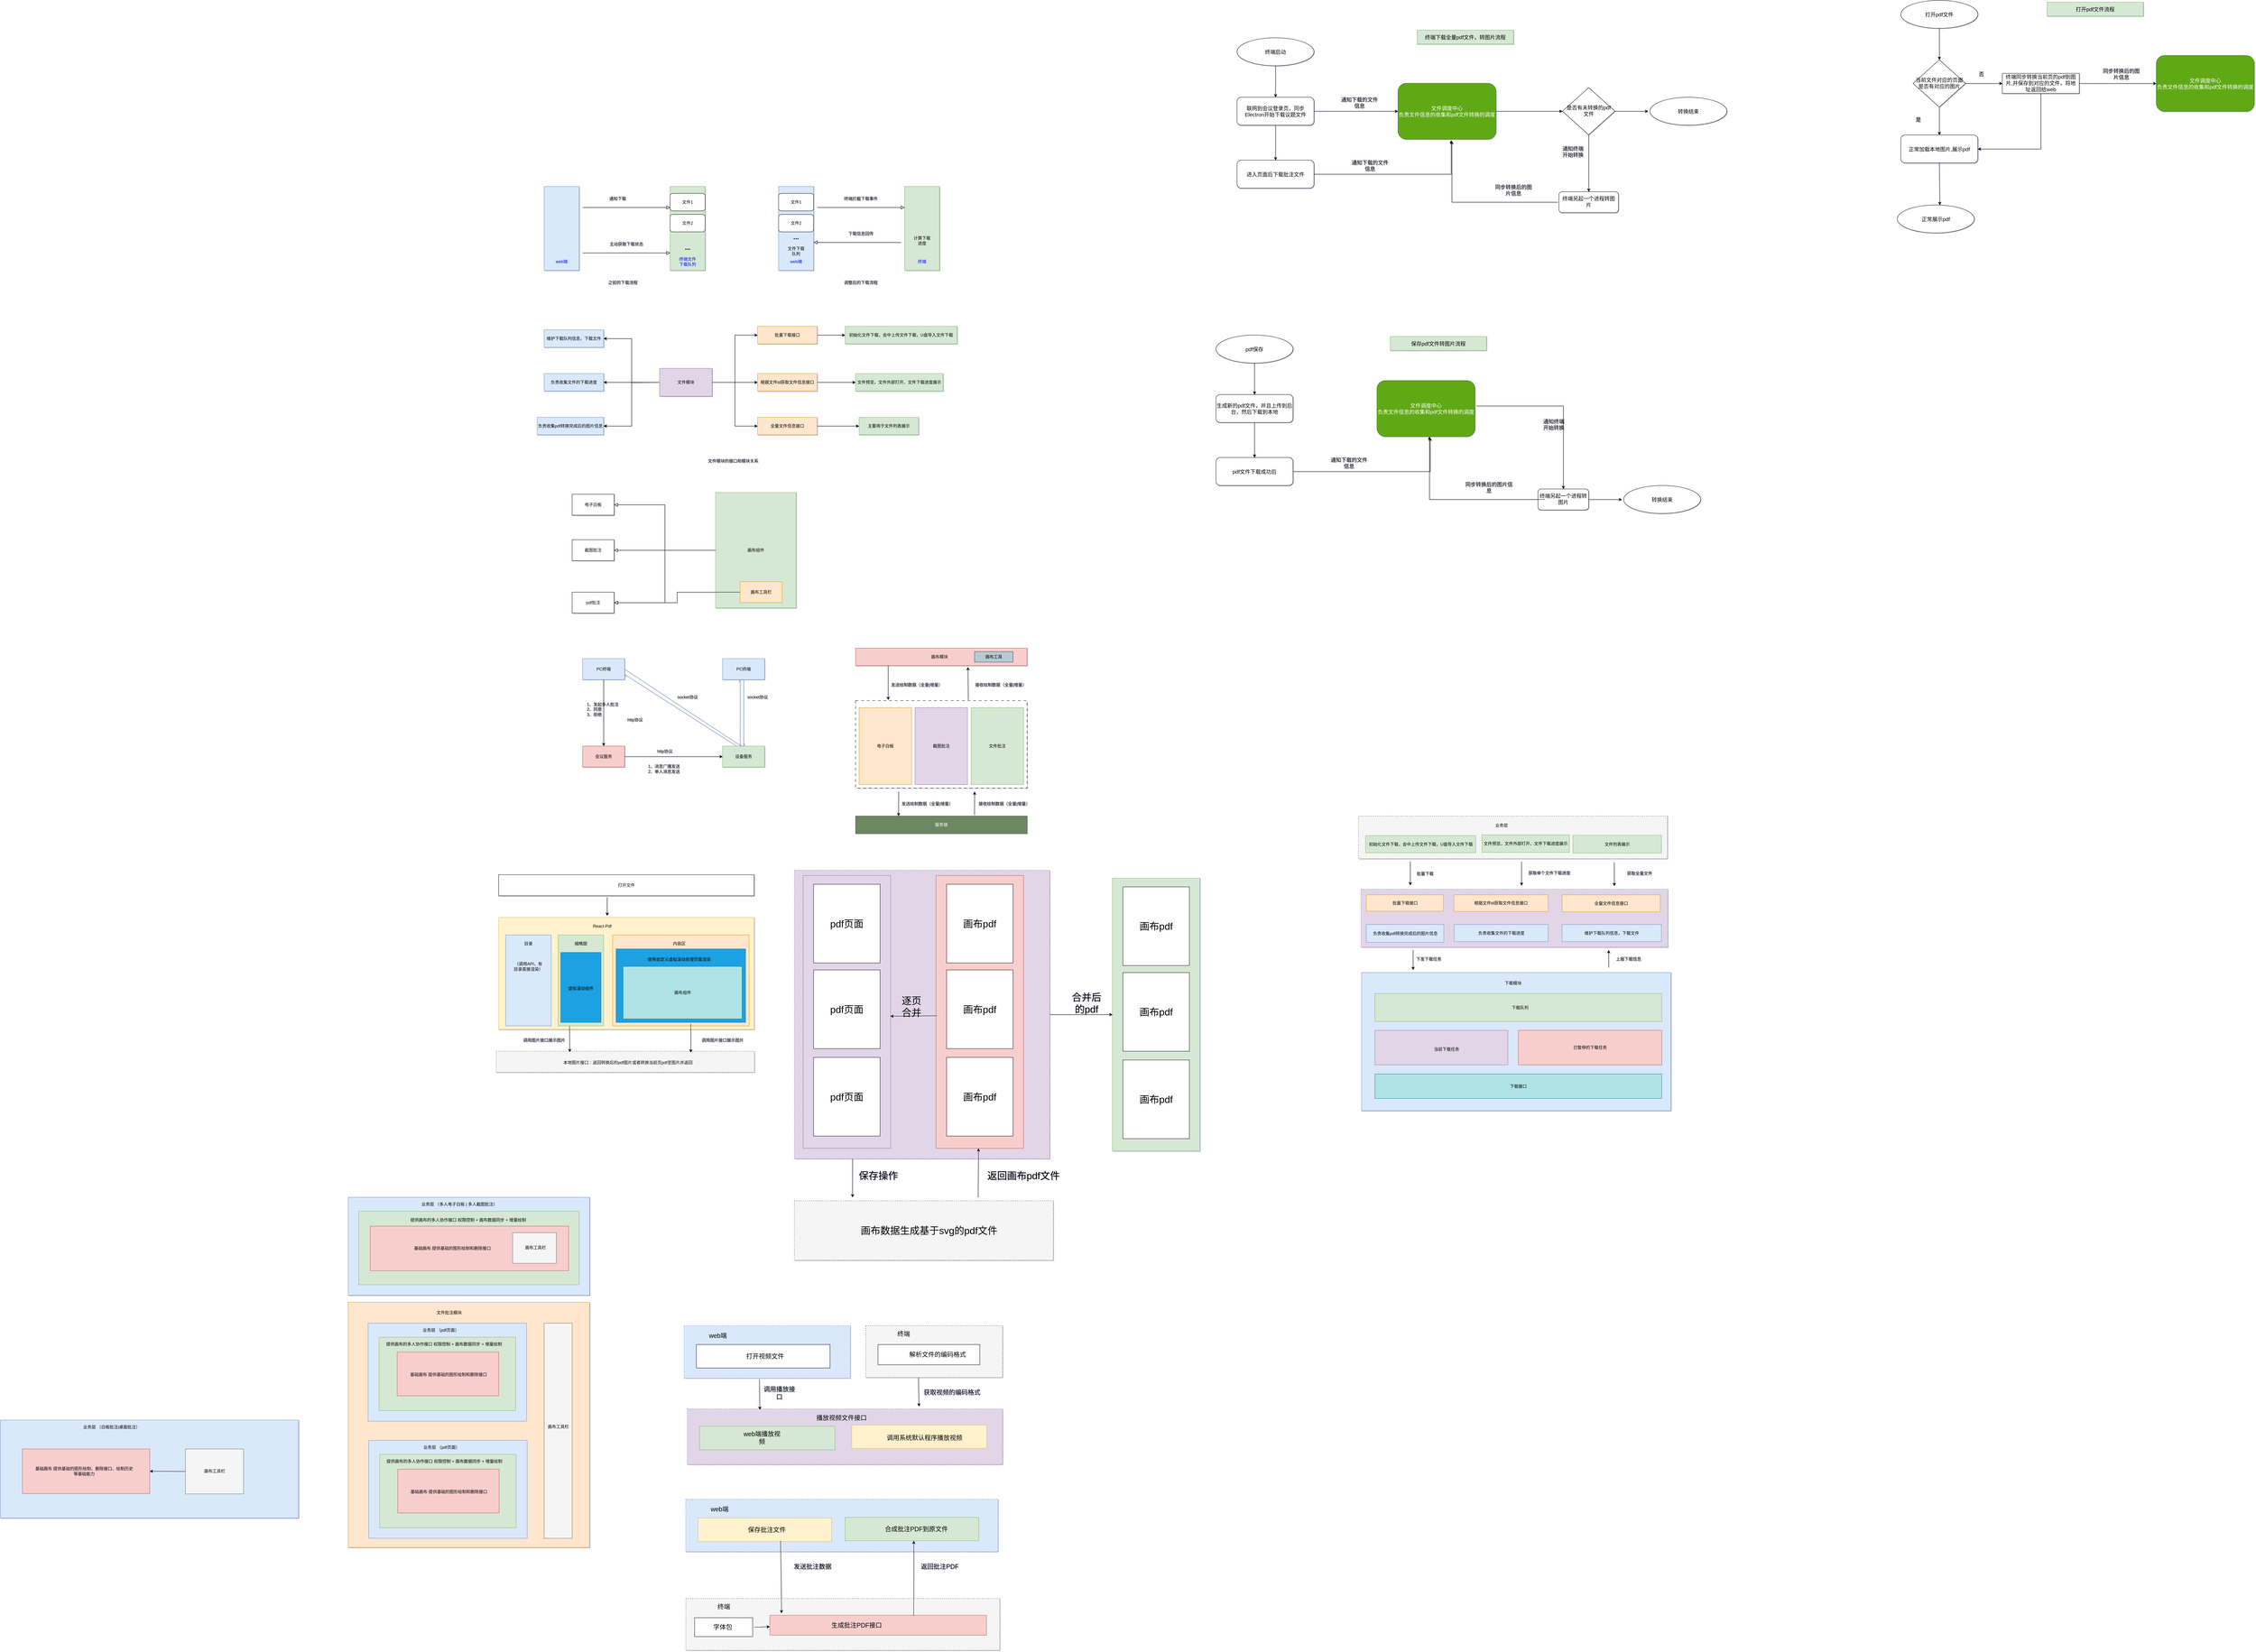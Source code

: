 <mxfile version="23.0.2" type="github">
  <diagram name="第 1 页" id="ExTiOvINmQSWUFrJPMDl">
    <mxGraphModel dx="2520" dy="1290" grid="0" gridSize="10" guides="1" tooltips="1" connect="1" arrows="1" fold="1" page="0" pageScale="1" pageWidth="827" pageHeight="1169" math="0" shadow="1">
      <root>
        <mxCell id="0" />
        <mxCell id="1" parent="0" />
        <mxCell id="SdTUQV1muve1M0gxpiIX-164" value="" style="rounded=0;whiteSpace=wrap;html=1;dashed=1;fillColor=#f5f5f5;fontColor=#333333;strokeColor=#666666;" parent="1" vertex="1">
          <mxGeometry x="2357" y="1880" width="883" height="122" as="geometry" />
        </mxCell>
        <mxCell id="SdTUQV1muve1M0gxpiIX-46" value="" style="rounded=0;whiteSpace=wrap;html=1;dashed=1;fillColor=#e1d5e7;strokeColor=#9673a6;fontSize=28;" parent="1" vertex="1">
          <mxGeometry x="745" y="2035" width="730" height="825" as="geometry" />
        </mxCell>
        <mxCell id="SdTUQV1muve1M0gxpiIX-39" value="" style="rounded=0;whiteSpace=wrap;html=1;dashed=1;fillColor=#f5f5f5;strokeColor=#666666;fontColor=#333333;" parent="1" vertex="1">
          <mxGeometry x="-107" y="2552.5" width="738" height="60" as="geometry" />
        </mxCell>
        <mxCell id="yBqRNHplVpy1pxyJX8kC-1" value="" style="rounded=0;whiteSpace=wrap;html=1;fillColor=#dae8fc;strokeColor=#6c8ebf;" parent="1" vertex="1">
          <mxGeometry x="30" y="80" width="100" height="240" as="geometry" />
        </mxCell>
        <mxCell id="yBqRNHplVpy1pxyJX8kC-4" value="" style="rounded=0;whiteSpace=wrap;html=1;fillColor=#d5e8d4;strokeColor=#82b366;" parent="1" vertex="1">
          <mxGeometry x="390" y="80" width="100" height="240" as="geometry" />
        </mxCell>
        <mxCell id="yBqRNHplVpy1pxyJX8kC-6" value="文件1" style="rounded=1;whiteSpace=wrap;html=1;" parent="1" vertex="1">
          <mxGeometry x="390" y="100" width="100" height="50" as="geometry" />
        </mxCell>
        <mxCell id="yBqRNHplVpy1pxyJX8kC-9" value="" style="rounded=0;html=1;jettySize=auto;orthogonalLoop=1;fontSize=11;endArrow=block;endFill=0;endSize=8;strokeWidth=1;shadow=0;labelBackgroundColor=none;edgeStyle=orthogonalEdgeStyle;exitX=1;exitY=0.5;exitDx=0;exitDy=0;entryX=0;entryY=0.5;entryDx=0;entryDy=0;" parent="1" edge="1">
          <mxGeometry relative="1" as="geometry">
            <mxPoint x="140" y="140" as="sourcePoint" />
            <mxPoint x="390" y="140" as="targetPoint" />
          </mxGeometry>
        </mxCell>
        <mxCell id="yBqRNHplVpy1pxyJX8kC-10" value="文件2" style="rounded=1;whiteSpace=wrap;html=1;" parent="1" vertex="1">
          <mxGeometry x="390" y="160" width="100" height="50" as="geometry" />
        </mxCell>
        <mxCell id="yBqRNHplVpy1pxyJX8kC-12" value="..." style="text;html=1;strokeColor=none;fillColor=none;align=center;verticalAlign=middle;whiteSpace=wrap;rounded=0;fontStyle=1;fontSize=19;" parent="1" vertex="1">
          <mxGeometry x="410" y="240" width="60" height="30" as="geometry" />
        </mxCell>
        <mxCell id="yBqRNHplVpy1pxyJX8kC-13" value="终端文件下载队列" style="text;html=1;strokeColor=none;fillColor=none;align=center;verticalAlign=middle;whiteSpace=wrap;rounded=0;fontColor=#0000FF;" parent="1" vertex="1">
          <mxGeometry x="410" y="280" width="60" height="30" as="geometry" />
        </mxCell>
        <mxCell id="yBqRNHplVpy1pxyJX8kC-14" value="web端" style="text;html=1;strokeColor=none;fillColor=none;align=center;verticalAlign=middle;whiteSpace=wrap;rounded=0;fontColor=#0000FF;" parent="1" vertex="1">
          <mxGeometry x="50" y="280" width="60" height="30" as="geometry" />
        </mxCell>
        <mxCell id="yBqRNHplVpy1pxyJX8kC-16" value="通知下载" style="text;html=1;strokeColor=none;fillColor=none;align=center;verticalAlign=middle;whiteSpace=wrap;rounded=0;" parent="1" vertex="1">
          <mxGeometry x="210" y="100" width="60" height="30" as="geometry" />
        </mxCell>
        <mxCell id="yBqRNHplVpy1pxyJX8kC-43" value="主动获取下载状态" style="text;html=1;strokeColor=none;fillColor=none;align=center;verticalAlign=middle;whiteSpace=wrap;rounded=0;" parent="1" vertex="1">
          <mxGeometry x="210" y="230" width="110" height="30" as="geometry" />
        </mxCell>
        <mxCell id="yBqRNHplVpy1pxyJX8kC-44" value="" style="rounded=0;html=1;jettySize=auto;orthogonalLoop=1;fontSize=11;endArrow=block;endFill=0;endSize=8;strokeWidth=1;shadow=0;labelBackgroundColor=none;edgeStyle=orthogonalEdgeStyle;exitX=1;exitY=0.5;exitDx=0;exitDy=0;entryX=0;entryY=0.5;entryDx=0;entryDy=0;" parent="1" edge="1">
          <mxGeometry relative="1" as="geometry">
            <mxPoint x="140" y="270" as="sourcePoint" />
            <mxPoint x="390" y="270" as="targetPoint" />
          </mxGeometry>
        </mxCell>
        <mxCell id="yBqRNHplVpy1pxyJX8kC-45" value="之前的下载流程" style="text;html=1;strokeColor=none;fillColor=none;align=center;verticalAlign=middle;whiteSpace=wrap;rounded=0;" parent="1" vertex="1">
          <mxGeometry x="190" y="340" width="130" height="30" as="geometry" />
        </mxCell>
        <mxCell id="yBqRNHplVpy1pxyJX8kC-48" value="文件模块的接口和模块关系" style="text;html=1;strokeColor=none;fillColor=none;align=center;verticalAlign=middle;whiteSpace=wrap;rounded=0;" parent="1" vertex="1">
          <mxGeometry x="460" y="850" width="220" height="30" as="geometry" />
        </mxCell>
        <mxCell id="yBqRNHplVpy1pxyJX8kC-51" value="" style="edgeStyle=orthogonalEdgeStyle;rounded=0;orthogonalLoop=1;jettySize=auto;html=1;entryX=0;entryY=0.5;entryDx=0;entryDy=0;" parent="1" source="yBqRNHplVpy1pxyJX8kC-49" target="yBqRNHplVpy1pxyJX8kC-50" edge="1">
          <mxGeometry relative="1" as="geometry" />
        </mxCell>
        <mxCell id="yBqRNHplVpy1pxyJX8kC-78" value="" style="edgeStyle=orthogonalEdgeStyle;rounded=0;orthogonalLoop=1;jettySize=auto;html=1;entryX=1;entryY=0.5;entryDx=0;entryDy=0;" parent="1" source="yBqRNHplVpy1pxyJX8kC-49" target="yBqRNHplVpy1pxyJX8kC-79" edge="1">
          <mxGeometry relative="1" as="geometry">
            <mxPoint x="165" y="560" as="targetPoint" />
          </mxGeometry>
        </mxCell>
        <mxCell id="yBqRNHplVpy1pxyJX8kC-49" value="文件模块" style="rounded=0;whiteSpace=wrap;html=1;fillColor=#e1d5e7;strokeColor=#9673a6;" parent="1" vertex="1">
          <mxGeometry x="360" y="600" width="150" height="80" as="geometry" />
        </mxCell>
        <mxCell id="yBqRNHplVpy1pxyJX8kC-61" value="" style="edgeStyle=orthogonalEdgeStyle;rounded=0;orthogonalLoop=1;jettySize=auto;html=1;" parent="1" source="yBqRNHplVpy1pxyJX8kC-50" target="yBqRNHplVpy1pxyJX8kC-60" edge="1">
          <mxGeometry relative="1" as="geometry" />
        </mxCell>
        <mxCell id="yBqRNHplVpy1pxyJX8kC-50" value="批量下载接口" style="rounded=0;whiteSpace=wrap;html=1;fillColor=#ffe6cc;strokeColor=#d79b00;" parent="1" vertex="1">
          <mxGeometry x="640" y="480" width="170" height="50" as="geometry" />
        </mxCell>
        <mxCell id="yBqRNHplVpy1pxyJX8kC-59" value="" style="edgeStyle=orthogonalEdgeStyle;rounded=0;orthogonalLoop=1;jettySize=auto;html=1;" parent="1" source="yBqRNHplVpy1pxyJX8kC-52" target="yBqRNHplVpy1pxyJX8kC-58" edge="1">
          <mxGeometry relative="1" as="geometry" />
        </mxCell>
        <mxCell id="yBqRNHplVpy1pxyJX8kC-52" value="根据文件id获取文件信息接口" style="rounded=0;whiteSpace=wrap;html=1;fillColor=#ffe6cc;strokeColor=#d79b00;" parent="1" vertex="1">
          <mxGeometry x="640" y="615" width="170" height="50" as="geometry" />
        </mxCell>
        <mxCell id="yBqRNHplVpy1pxyJX8kC-57" value="" style="edgeStyle=orthogonalEdgeStyle;rounded=0;orthogonalLoop=1;jettySize=auto;html=1;" parent="1" source="yBqRNHplVpy1pxyJX8kC-53" target="yBqRNHplVpy1pxyJX8kC-56" edge="1">
          <mxGeometry relative="1" as="geometry" />
        </mxCell>
        <mxCell id="yBqRNHplVpy1pxyJX8kC-53" value="全量文件信息接口" style="rounded=0;whiteSpace=wrap;html=1;fillColor=#ffe6cc;strokeColor=#d79b00;" parent="1" vertex="1">
          <mxGeometry x="640" y="740" width="170" height="50" as="geometry" />
        </mxCell>
        <mxCell id="yBqRNHplVpy1pxyJX8kC-54" value="" style="edgeStyle=orthogonalEdgeStyle;rounded=0;orthogonalLoop=1;jettySize=auto;html=1;entryX=0;entryY=0.5;entryDx=0;entryDy=0;exitX=1;exitY=0.5;exitDx=0;exitDy=0;" parent="1" source="yBqRNHplVpy1pxyJX8kC-49" target="yBqRNHplVpy1pxyJX8kC-52" edge="1">
          <mxGeometry relative="1" as="geometry">
            <mxPoint x="520" y="650" as="sourcePoint" />
            <mxPoint x="650" y="515" as="targetPoint" />
          </mxGeometry>
        </mxCell>
        <mxCell id="yBqRNHplVpy1pxyJX8kC-55" value="" style="edgeStyle=orthogonalEdgeStyle;rounded=0;orthogonalLoop=1;jettySize=auto;html=1;entryX=0;entryY=0.5;entryDx=0;entryDy=0;exitX=1;exitY=0.5;exitDx=0;exitDy=0;" parent="1" source="yBqRNHplVpy1pxyJX8kC-49" target="yBqRNHplVpy1pxyJX8kC-53" edge="1">
          <mxGeometry relative="1" as="geometry">
            <mxPoint x="520" y="650" as="sourcePoint" />
            <mxPoint x="650" y="515" as="targetPoint" />
          </mxGeometry>
        </mxCell>
        <mxCell id="yBqRNHplVpy1pxyJX8kC-56" value="主要用于文件列表展示" style="rounded=0;whiteSpace=wrap;html=1;fillColor=#d5e8d4;strokeColor=#82b366;" parent="1" vertex="1">
          <mxGeometry x="930" y="740" width="170" height="50" as="geometry" />
        </mxCell>
        <mxCell id="yBqRNHplVpy1pxyJX8kC-58" value="文件预览，文件外部打开、文件下载进度展示" style="rounded=0;whiteSpace=wrap;html=1;fillColor=#d5e8d4;strokeColor=#82b366;" parent="1" vertex="1">
          <mxGeometry x="920" y="615" width="250" height="50" as="geometry" />
        </mxCell>
        <mxCell id="yBqRNHplVpy1pxyJX8kC-60" value="初始化文件下载，会中上传文件下载，U盘导入文件下载" style="rounded=0;whiteSpace=wrap;html=1;fillColor=#d5e8d4;strokeColor=#82b366;" parent="1" vertex="1">
          <mxGeometry x="890" y="480" width="320" height="50" as="geometry" />
        </mxCell>
        <mxCell id="yBqRNHplVpy1pxyJX8kC-63" value="" style="rounded=0;whiteSpace=wrap;html=1;fillColor=#dae8fc;strokeColor=#6c8ebf;" parent="1" vertex="1">
          <mxGeometry x="700" y="80" width="100" height="240" as="geometry" />
        </mxCell>
        <mxCell id="yBqRNHplVpy1pxyJX8kC-64" value="" style="rounded=0;whiteSpace=wrap;html=1;fillColor=#d5e8d4;strokeColor=#82b366;" parent="1" vertex="1">
          <mxGeometry x="1060" y="80" width="100" height="240" as="geometry" />
        </mxCell>
        <mxCell id="yBqRNHplVpy1pxyJX8kC-65" value="文件1" style="rounded=1;whiteSpace=wrap;html=1;" parent="1" vertex="1">
          <mxGeometry x="700" y="100" width="100" height="50" as="geometry" />
        </mxCell>
        <mxCell id="yBqRNHplVpy1pxyJX8kC-66" value="" style="rounded=0;html=1;jettySize=auto;orthogonalLoop=1;fontSize=11;endArrow=block;endFill=0;endSize=8;strokeWidth=1;shadow=0;labelBackgroundColor=none;edgeStyle=orthogonalEdgeStyle;exitX=1;exitY=0.5;exitDx=0;exitDy=0;entryX=0;entryY=0.5;entryDx=0;entryDy=0;" parent="1" edge="1">
          <mxGeometry relative="1" as="geometry">
            <mxPoint x="810" y="140" as="sourcePoint" />
            <mxPoint x="1060" y="140" as="targetPoint" />
          </mxGeometry>
        </mxCell>
        <mxCell id="yBqRNHplVpy1pxyJX8kC-67" value="文件2" style="rounded=1;whiteSpace=wrap;html=1;" parent="1" vertex="1">
          <mxGeometry x="700" y="160" width="100" height="50" as="geometry" />
        </mxCell>
        <mxCell id="yBqRNHplVpy1pxyJX8kC-68" value="..." style="text;html=1;strokeColor=none;fillColor=none;align=center;verticalAlign=middle;whiteSpace=wrap;rounded=0;fontStyle=1;fontSize=19;" parent="1" vertex="1">
          <mxGeometry x="720" y="210" width="60" height="30" as="geometry" />
        </mxCell>
        <mxCell id="yBqRNHplVpy1pxyJX8kC-69" value="终端" style="text;html=1;strokeColor=none;fillColor=none;align=center;verticalAlign=middle;whiteSpace=wrap;rounded=0;fontColor=#0000FF;" parent="1" vertex="1">
          <mxGeometry x="1080" y="280" width="60" height="30" as="geometry" />
        </mxCell>
        <mxCell id="yBqRNHplVpy1pxyJX8kC-70" value="web端" style="text;html=1;strokeColor=none;fillColor=none;align=center;verticalAlign=middle;whiteSpace=wrap;rounded=0;fontColor=#0000FF;" parent="1" vertex="1">
          <mxGeometry x="720" y="280" width="60" height="30" as="geometry" />
        </mxCell>
        <mxCell id="yBqRNHplVpy1pxyJX8kC-71" value="" style="rounded=0;html=1;jettySize=auto;orthogonalLoop=1;fontSize=11;endArrow=block;endFill=0;endSize=8;strokeWidth=1;shadow=0;labelBackgroundColor=none;edgeStyle=orthogonalEdgeStyle;exitX=0;exitY=0.75;exitDx=0;exitDy=0;" parent="1" edge="1">
          <mxGeometry relative="1" as="geometry">
            <mxPoint x="1050" y="240" as="sourcePoint" />
            <mxPoint x="800" y="240" as="targetPoint" />
          </mxGeometry>
        </mxCell>
        <mxCell id="yBqRNHplVpy1pxyJX8kC-72" value="终端拦截下载事件" style="text;html=1;strokeColor=none;fillColor=none;align=center;verticalAlign=middle;whiteSpace=wrap;rounded=0;" parent="1" vertex="1">
          <mxGeometry x="880" y="100" width="110" height="30" as="geometry" />
        </mxCell>
        <mxCell id="yBqRNHplVpy1pxyJX8kC-73" value="下载信息回传" style="text;html=1;strokeColor=none;fillColor=none;align=center;verticalAlign=middle;whiteSpace=wrap;rounded=0;" parent="1" vertex="1">
          <mxGeometry x="880" y="200" width="110" height="30" as="geometry" />
        </mxCell>
        <mxCell id="yBqRNHplVpy1pxyJX8kC-74" value="文件下载队列" style="text;html=1;strokeColor=none;fillColor=none;align=center;verticalAlign=middle;whiteSpace=wrap;rounded=0;fontColor=#000000;" parent="1" vertex="1">
          <mxGeometry x="720" y="250" width="60" height="30" as="geometry" />
        </mxCell>
        <mxCell id="yBqRNHplVpy1pxyJX8kC-75" value="调整后的下载流程" style="text;html=1;strokeColor=none;fillColor=none;align=center;verticalAlign=middle;whiteSpace=wrap;rounded=0;" parent="1" vertex="1">
          <mxGeometry x="870" y="340" width="130" height="30" as="geometry" />
        </mxCell>
        <mxCell id="yBqRNHplVpy1pxyJX8kC-76" value="计算下载进度" style="text;html=1;strokeColor=none;fillColor=none;align=center;verticalAlign=middle;whiteSpace=wrap;rounded=0;" parent="1" vertex="1">
          <mxGeometry x="1080" y="220" width="60" height="30" as="geometry" />
        </mxCell>
        <mxCell id="yBqRNHplVpy1pxyJX8kC-79" value="维护下载队列信息，下载文件" style="rounded=0;whiteSpace=wrap;html=1;fillColor=#dae8fc;strokeColor=#6c8ebf;" parent="1" vertex="1">
          <mxGeometry x="30" y="490" width="170" height="50" as="geometry" />
        </mxCell>
        <mxCell id="yBqRNHplVpy1pxyJX8kC-80" value="负责收集文件的下载进度" style="rounded=0;whiteSpace=wrap;html=1;fillColor=#dae8fc;strokeColor=#6c8ebf;" parent="1" vertex="1">
          <mxGeometry x="30" y="615" width="170" height="50" as="geometry" />
        </mxCell>
        <mxCell id="yBqRNHplVpy1pxyJX8kC-81" value="" style="edgeStyle=orthogonalEdgeStyle;rounded=0;orthogonalLoop=1;jettySize=auto;html=1;exitX=0;exitY=0.5;exitDx=0;exitDy=0;" parent="1" source="yBqRNHplVpy1pxyJX8kC-49" target="yBqRNHplVpy1pxyJX8kC-80" edge="1">
          <mxGeometry relative="1" as="geometry">
            <mxPoint x="370" y="650" as="sourcePoint" />
            <mxPoint x="210" y="525" as="targetPoint" />
          </mxGeometry>
        </mxCell>
        <mxCell id="yBqRNHplVpy1pxyJX8kC-82" value="负责收集pdf转换完成后的图片信息" style="rounded=0;whiteSpace=wrap;html=1;fillColor=#dae8fc;strokeColor=#6c8ebf;" parent="1" vertex="1">
          <mxGeometry x="10" y="740" width="190" height="50" as="geometry" />
        </mxCell>
        <mxCell id="yBqRNHplVpy1pxyJX8kC-83" value="" style="edgeStyle=orthogonalEdgeStyle;rounded=0;orthogonalLoop=1;jettySize=auto;html=1;entryX=1;entryY=0.5;entryDx=0;entryDy=0;" parent="1" target="yBqRNHplVpy1pxyJX8kC-82" edge="1">
          <mxGeometry relative="1" as="geometry">
            <mxPoint x="360" y="640" as="sourcePoint" />
            <mxPoint x="210" y="525" as="targetPoint" />
          </mxGeometry>
        </mxCell>
        <mxCell id="yBqRNHplVpy1pxyJX8kC-91" value="画布组件" style="rounded=0;whiteSpace=wrap;html=1;fillColor=#d5e8d4;strokeColor=#82b366;" parent="1" vertex="1">
          <mxGeometry x="520" y="955" width="230" height="330" as="geometry" />
        </mxCell>
        <mxCell id="yBqRNHplVpy1pxyJX8kC-92" value="电子白板" style="rounded=0;whiteSpace=wrap;html=1;" parent="1" vertex="1">
          <mxGeometry x="110" y="960" width="120" height="60" as="geometry" />
        </mxCell>
        <mxCell id="yBqRNHplVpy1pxyJX8kC-93" value="截图批注" style="rounded=0;whiteSpace=wrap;html=1;" parent="1" vertex="1">
          <mxGeometry x="110" y="1090" width="120" height="60" as="geometry" />
        </mxCell>
        <mxCell id="yBqRNHplVpy1pxyJX8kC-94" value="pdf批注" style="rounded=0;whiteSpace=wrap;html=1;" parent="1" vertex="1">
          <mxGeometry x="110" y="1240" width="120" height="60" as="geometry" />
        </mxCell>
        <mxCell id="yBqRNHplVpy1pxyJX8kC-98" value="" style="rounded=0;html=1;jettySize=auto;orthogonalLoop=1;fontSize=11;endArrow=block;endFill=0;endSize=8;strokeWidth=1;shadow=0;labelBackgroundColor=none;edgeStyle=orthogonalEdgeStyle;entryX=1;entryY=0.5;entryDx=0;entryDy=0;exitX=0;exitY=0.5;exitDx=0;exitDy=0;" parent="1" source="yBqRNHplVpy1pxyJX8kC-91" target="yBqRNHplVpy1pxyJX8kC-92" edge="1">
          <mxGeometry relative="1" as="geometry">
            <mxPoint x="660" y="1110" as="sourcePoint" />
            <mxPoint x="660" y="1160" as="targetPoint" />
          </mxGeometry>
        </mxCell>
        <mxCell id="yBqRNHplVpy1pxyJX8kC-99" value="" style="rounded=0;html=1;jettySize=auto;orthogonalLoop=1;fontSize=11;endArrow=block;endFill=0;endSize=8;strokeWidth=1;shadow=0;labelBackgroundColor=none;edgeStyle=orthogonalEdgeStyle;entryX=1;entryY=0.5;entryDx=0;entryDy=0;exitX=0;exitY=0.5;exitDx=0;exitDy=0;" parent="1" source="yBqRNHplVpy1pxyJX8kC-91" target="yBqRNHplVpy1pxyJX8kC-93" edge="1">
          <mxGeometry relative="1" as="geometry">
            <mxPoint x="530" y="1130" as="sourcePoint" />
            <mxPoint x="240" y="1000" as="targetPoint" />
          </mxGeometry>
        </mxCell>
        <mxCell id="yBqRNHplVpy1pxyJX8kC-101" value="" style="rounded=0;html=1;jettySize=auto;orthogonalLoop=1;fontSize=11;endArrow=block;endFill=0;endSize=8;strokeWidth=1;shadow=0;labelBackgroundColor=none;edgeStyle=orthogonalEdgeStyle;entryX=1;entryY=0.5;entryDx=0;entryDy=0;exitX=0;exitY=0.5;exitDx=0;exitDy=0;" parent="1" source="yBqRNHplVpy1pxyJX8kC-91" target="yBqRNHplVpy1pxyJX8kC-94" edge="1">
          <mxGeometry relative="1" as="geometry">
            <mxPoint x="530" y="1130" as="sourcePoint" />
            <mxPoint x="240" y="1130" as="targetPoint" />
          </mxGeometry>
        </mxCell>
        <mxCell id="yBqRNHplVpy1pxyJX8kC-102" value="画布工具栏" style="rounded=0;whiteSpace=wrap;html=1;fillColor=#ffe6cc;strokeColor=#d79b00;" parent="1" vertex="1">
          <mxGeometry x="590" y="1210" width="120" height="60" as="geometry" />
        </mxCell>
        <mxCell id="yBqRNHplVpy1pxyJX8kC-103" value="" style="rounded=0;html=1;jettySize=auto;orthogonalLoop=1;fontSize=11;endArrow=block;endFill=0;endSize=8;strokeWidth=1;shadow=0;labelBackgroundColor=none;edgeStyle=orthogonalEdgeStyle;entryX=1;entryY=0.5;entryDx=0;entryDy=0;exitX=0;exitY=0.5;exitDx=0;exitDy=0;" parent="1" source="yBqRNHplVpy1pxyJX8kC-102" target="yBqRNHplVpy1pxyJX8kC-94" edge="1">
          <mxGeometry relative="1" as="geometry">
            <mxPoint x="470" y="1140" as="sourcePoint" />
            <mxPoint x="470" y="1190" as="targetPoint" />
          </mxGeometry>
        </mxCell>
        <mxCell id="yBqRNHplVpy1pxyJX8kC-104" value="PC终端" style="rounded=0;whiteSpace=wrap;html=1;fillColor=#dae8fc;strokeColor=#6c8ebf;" parent="1" vertex="1">
          <mxGeometry x="140" y="1430" width="120" height="60" as="geometry" />
        </mxCell>
        <mxCell id="yBqRNHplVpy1pxyJX8kC-105" value="会议服务" style="rounded=0;whiteSpace=wrap;html=1;fillColor=#f8cecc;strokeColor=#b85450;" parent="1" vertex="1">
          <mxGeometry x="140" y="1680" width="120" height="60" as="geometry" />
        </mxCell>
        <mxCell id="yBqRNHplVpy1pxyJX8kC-106" value="设备服务" style="rounded=0;whiteSpace=wrap;html=1;fillColor=#d5e8d4;strokeColor=#82b366;" parent="1" vertex="1">
          <mxGeometry x="540" y="1680" width="120" height="60" as="geometry" />
        </mxCell>
        <mxCell id="yBqRNHplVpy1pxyJX8kC-107" value="" style="endArrow=classic;html=1;rounded=0;exitX=0.5;exitY=1;exitDx=0;exitDy=0;entryX=0.5;entryY=0;entryDx=0;entryDy=0;" parent="1" source="yBqRNHplVpy1pxyJX8kC-104" target="yBqRNHplVpy1pxyJX8kC-105" edge="1">
          <mxGeometry width="50" height="50" relative="1" as="geometry">
            <mxPoint x="400" y="1740" as="sourcePoint" />
            <mxPoint x="240" y="1560" as="targetPoint" />
          </mxGeometry>
        </mxCell>
        <mxCell id="yBqRNHplVpy1pxyJX8kC-108" value="" style="endArrow=classic;html=1;rounded=0;exitX=0;exitY=0.5;exitDx=0;exitDy=0;entryX=0;entryY=0.5;entryDx=0;entryDy=0;" parent="1" target="yBqRNHplVpy1pxyJX8kC-106" edge="1">
          <mxGeometry width="50" height="50" relative="1" as="geometry">
            <mxPoint x="260" y="1710" as="sourcePoint" />
            <mxPoint x="140" y="1880" as="targetPoint" />
          </mxGeometry>
        </mxCell>
        <mxCell id="yBqRNHplVpy1pxyJX8kC-109" value="" style="endArrow=openAsync;html=1;rounded=0;endFill=0;fillColor=#dae8fc;strokeColor=#6c8ebf;" parent="1" edge="1">
          <mxGeometry width="50" height="50" relative="1" as="geometry">
            <mxPoint x="580" y="1680" as="sourcePoint" />
            <mxPoint x="260" y="1475" as="targetPoint" />
          </mxGeometry>
        </mxCell>
        <mxCell id="yBqRNHplVpy1pxyJX8kC-110" value="" style="endArrow=openAsync;html=1;rounded=0;exitX=1;exitY=0.5;exitDx=0;exitDy=0;entryX=0.442;entryY=0;entryDx=0;entryDy=0;entryPerimeter=0;endFill=0;fillColor=#dae8fc;strokeColor=#6c8ebf;" parent="1" source="yBqRNHplVpy1pxyJX8kC-104" target="yBqRNHplVpy1pxyJX8kC-106" edge="1">
          <mxGeometry width="50" height="50" relative="1" as="geometry">
            <mxPoint x="590" y="1690" as="sourcePoint" />
            <mxPoint x="650" y="1540" as="targetPoint" />
          </mxGeometry>
        </mxCell>
        <mxCell id="yBqRNHplVpy1pxyJX8kC-111" value="socket协议" style="text;html=1;strokeColor=none;fillColor=none;align=center;verticalAlign=middle;whiteSpace=wrap;rounded=0;" parent="1" vertex="1">
          <mxGeometry x="600" y="1530" width="80" height="20" as="geometry" />
        </mxCell>
        <mxCell id="yBqRNHplVpy1pxyJX8kC-112" value="http协议" style="text;html=1;strokeColor=none;fillColor=none;align=center;verticalAlign=middle;whiteSpace=wrap;rounded=0;" parent="1" vertex="1">
          <mxGeometry x="345" y="1680" width="60" height="30" as="geometry" />
        </mxCell>
        <mxCell id="yBqRNHplVpy1pxyJX8kC-113" value="http协议" style="text;html=1;strokeColor=none;fillColor=none;align=center;verticalAlign=middle;whiteSpace=wrap;rounded=0;" parent="1" vertex="1">
          <mxGeometry x="260" y="1590" width="60" height="30" as="geometry" />
        </mxCell>
        <mxCell id="yBqRNHplVpy1pxyJX8kC-114" value="1、发起多人批注&lt;br&gt;2、同意&lt;br&gt;3、拒绝" style="text;html=1;strokeColor=none;fillColor=none;align=left;verticalAlign=middle;whiteSpace=wrap;rounded=0;" parent="1" vertex="1">
          <mxGeometry x="150" y="1540" width="110" height="70" as="geometry" />
        </mxCell>
        <mxCell id="yBqRNHplVpy1pxyJX8kC-115" value="1、消息广播发送&lt;br&gt;2、单人消息发送" style="text;html=1;strokeColor=none;fillColor=none;align=left;verticalAlign=middle;whiteSpace=wrap;rounded=0;" parent="1" vertex="1">
          <mxGeometry x="325" y="1710" width="110" height="70" as="geometry" />
        </mxCell>
        <mxCell id="yBqRNHplVpy1pxyJX8kC-117" value="PC终端" style="rounded=0;whiteSpace=wrap;html=1;fillColor=#dae8fc;strokeColor=#6c8ebf;" parent="1" vertex="1">
          <mxGeometry x="540" y="1430" width="120" height="60" as="geometry" />
        </mxCell>
        <mxCell id="yBqRNHplVpy1pxyJX8kC-118" value="" style="endArrow=openAsync;html=1;rounded=0;exitX=0.5;exitY=1;exitDx=0;exitDy=0;entryX=0.5;entryY=0;entryDx=0;entryDy=0;endFill=0;fillColor=#dae8fc;strokeColor=#6c8ebf;" parent="1" source="yBqRNHplVpy1pxyJX8kC-117" target="yBqRNHplVpy1pxyJX8kC-106" edge="1">
          <mxGeometry width="50" height="50" relative="1" as="geometry">
            <mxPoint x="420" y="1470" as="sourcePoint" />
            <mxPoint x="753" y="1690" as="targetPoint" />
          </mxGeometry>
        </mxCell>
        <mxCell id="yBqRNHplVpy1pxyJX8kC-119" value="" style="endArrow=openAsync;html=1;rounded=0;endFill=0;fillColor=#dae8fc;strokeColor=#6c8ebf;entryX=0.419;entryY=1.013;entryDx=0;entryDy=0;entryPerimeter=0;" parent="1" target="yBqRNHplVpy1pxyJX8kC-117" edge="1">
          <mxGeometry width="50" height="50" relative="1" as="geometry">
            <mxPoint x="590" y="1680" as="sourcePoint" />
            <mxPoint x="270" y="1485" as="targetPoint" />
          </mxGeometry>
        </mxCell>
        <mxCell id="yBqRNHplVpy1pxyJX8kC-120" value="socket协议" style="text;html=1;strokeColor=none;fillColor=none;align=center;verticalAlign=middle;whiteSpace=wrap;rounded=0;" parent="1" vertex="1">
          <mxGeometry x="400" y="1530" width="80" height="20" as="geometry" />
        </mxCell>
        <mxCell id="SdTUQV1muve1M0gxpiIX-1" value="" style="rounded=0;whiteSpace=wrap;html=1;fillColor=#f8cecc;strokeColor=#b85450;" parent="1" vertex="1">
          <mxGeometry x="920" y="1400" width="490" height="50" as="geometry" />
        </mxCell>
        <mxCell id="SdTUQV1muve1M0gxpiIX-2" value="画布模块" style="text;html=1;strokeColor=none;fillColor=none;align=center;verticalAlign=middle;whiteSpace=wrap;rounded=0;" parent="1" vertex="1">
          <mxGeometry x="1130" y="1410" width="60" height="30" as="geometry" />
        </mxCell>
        <mxCell id="SdTUQV1muve1M0gxpiIX-8" value="批注模块" style="rounded=0;whiteSpace=wrap;html=1;dashed=1;dashPattern=8 8;" parent="1" vertex="1">
          <mxGeometry x="920" y="1550" width="490" height="250" as="geometry" />
        </mxCell>
        <mxCell id="SdTUQV1muve1M0gxpiIX-9" value="服务端" style="rounded=0;whiteSpace=wrap;html=1;fillColor=#6d8764;fontColor=#ffffff;strokeColor=#3A5431;" parent="1" vertex="1">
          <mxGeometry x="920" y="1880" width="490" height="50" as="geometry" />
        </mxCell>
        <mxCell id="SdTUQV1muve1M0gxpiIX-10" value="" style="endArrow=classic;html=1;rounded=0;entryX=0.25;entryY=0;entryDx=0;entryDy=0;" parent="1" target="SdTUQV1muve1M0gxpiIX-9" edge="1">
          <mxGeometry width="50" height="50" relative="1" as="geometry">
            <mxPoint x="1043" y="1810" as="sourcePoint" />
            <mxPoint x="1090" y="1640" as="targetPoint" />
          </mxGeometry>
        </mxCell>
        <mxCell id="SdTUQV1muve1M0gxpiIX-11" value="" style="endArrow=classic;html=1;rounded=0;exitX=0.693;exitY=-0.072;exitDx=0;exitDy=0;exitPerimeter=0;" parent="1" source="SdTUQV1muve1M0gxpiIX-9" edge="1">
          <mxGeometry width="50" height="50" relative="1" as="geometry">
            <mxPoint x="1261" y="1810" as="sourcePoint" />
            <mxPoint x="1260" y="1810" as="targetPoint" />
          </mxGeometry>
        </mxCell>
        <mxCell id="SdTUQV1muve1M0gxpiIX-14" value="接收绘制数据（全量|增量）" style="text;html=1;strokeColor=none;fillColor=none;align=center;verticalAlign=middle;whiteSpace=wrap;rounded=0;" parent="1" vertex="1">
          <mxGeometry x="1270" y="1830" width="150" height="30" as="geometry" />
        </mxCell>
        <mxCell id="SdTUQV1muve1M0gxpiIX-15" value="发送绘制数据（全量|增量）" style="text;html=1;strokeColor=none;fillColor=none;align=center;verticalAlign=middle;whiteSpace=wrap;rounded=0;" parent="1" vertex="1">
          <mxGeometry x="1050" y="1830" width="150" height="30" as="geometry" />
        </mxCell>
        <mxCell id="SdTUQV1muve1M0gxpiIX-16" value="" style="endArrow=classic;html=1;rounded=0;entryX=0.19;entryY=-0.008;entryDx=0;entryDy=0;entryPerimeter=0;" parent="1" target="SdTUQV1muve1M0gxpiIX-8" edge="1">
          <mxGeometry width="50" height="50" relative="1" as="geometry">
            <mxPoint x="1013" y="1450" as="sourcePoint" />
            <mxPoint x="1013" y="1520" as="targetPoint" />
          </mxGeometry>
        </mxCell>
        <mxCell id="SdTUQV1muve1M0gxpiIX-17" value="发送绘制数据（全量|增量）" style="text;html=1;strokeColor=none;fillColor=none;align=center;verticalAlign=middle;whiteSpace=wrap;rounded=0;" parent="1" vertex="1">
          <mxGeometry x="1020" y="1490" width="150" height="30" as="geometry" />
        </mxCell>
        <mxCell id="SdTUQV1muve1M0gxpiIX-3" value="电子白板" style="rounded=0;whiteSpace=wrap;html=1;fillColor=#ffe6cc;strokeColor=#d79b00;" parent="1" vertex="1">
          <mxGeometry x="930" y="1570" width="150" height="220" as="geometry" />
        </mxCell>
        <mxCell id="SdTUQV1muve1M0gxpiIX-6" value="截图批注" style="rounded=0;whiteSpace=wrap;html=1;fillColor=#e1d5e7;strokeColor=#9673a6;" parent="1" vertex="1">
          <mxGeometry x="1090" y="1570" width="150" height="220" as="geometry" />
        </mxCell>
        <mxCell id="SdTUQV1muve1M0gxpiIX-7" value="文件批注" style="rounded=0;whiteSpace=wrap;html=1;fillColor=#d5e8d4;strokeColor=#82b366;" parent="1" vertex="1">
          <mxGeometry x="1250" y="1570" width="150" height="220" as="geometry" />
        </mxCell>
        <mxCell id="SdTUQV1muve1M0gxpiIX-18" value="接收绘制数据（全量|增量）" style="text;html=1;strokeColor=none;fillColor=none;align=center;verticalAlign=middle;whiteSpace=wrap;rounded=0;" parent="1" vertex="1">
          <mxGeometry x="1260" y="1490" width="150" height="30" as="geometry" />
        </mxCell>
        <mxCell id="SdTUQV1muve1M0gxpiIX-19" value="" style="endArrow=classic;html=1;rounded=0;exitX=0.657;exitY=-0.008;exitDx=0;exitDy=0;exitPerimeter=0;" parent="1" source="SdTUQV1muve1M0gxpiIX-8" edge="1">
          <mxGeometry width="50" height="50" relative="1" as="geometry">
            <mxPoint x="1241" y="1540" as="sourcePoint" />
            <mxPoint x="1241" y="1454" as="targetPoint" />
          </mxGeometry>
        </mxCell>
        <mxCell id="SdTUQV1muve1M0gxpiIX-20" value="画布工具" style="rounded=0;whiteSpace=wrap;html=1;fillColor=#bac8d3;strokeColor=#23445d;" parent="1" vertex="1">
          <mxGeometry x="1260" y="1410" width="110" height="30" as="geometry" />
        </mxCell>
        <mxCell id="SdTUQV1muve1M0gxpiIX-21" value="" style="edgeStyle=orthogonalEdgeStyle;rounded=0;orthogonalLoop=1;jettySize=auto;html=1;" parent="1" edge="1">
          <mxGeometry relative="1" as="geometry">
            <mxPoint x="210" y="2112" as="sourcePoint" />
            <mxPoint x="210" y="2165" as="targetPoint" />
          </mxGeometry>
        </mxCell>
        <mxCell id="SdTUQV1muve1M0gxpiIX-22" value="打开文件" style="rounded=0;whiteSpace=wrap;html=1;" parent="1" vertex="1">
          <mxGeometry x="-100" y="2048" width="730" height="60" as="geometry" />
        </mxCell>
        <mxCell id="SdTUQV1muve1M0gxpiIX-23" value="" style="whiteSpace=wrap;html=1;rounded=0;fillColor=#fff2cc;strokeColor=#d6b656;" parent="1" vertex="1">
          <mxGeometry x="-100" y="2170" width="730" height="320" as="geometry" />
        </mxCell>
        <mxCell id="SdTUQV1muve1M0gxpiIX-24" value="React-Pdf" style="text;html=1;strokeColor=none;fillColor=none;align=center;verticalAlign=middle;whiteSpace=wrap;rounded=0;" parent="1" vertex="1">
          <mxGeometry x="165.62" y="2180" width="60" height="30" as="geometry" />
        </mxCell>
        <mxCell id="SdTUQV1muve1M0gxpiIX-25" value="" style="rounded=0;whiteSpace=wrap;html=1;fillColor=#dae8fc;strokeColor=#6c8ebf;" parent="1" vertex="1">
          <mxGeometry x="-80" y="2220" width="130" height="260" as="geometry" />
        </mxCell>
        <mxCell id="SdTUQV1muve1M0gxpiIX-26" value="" style="rounded=0;whiteSpace=wrap;html=1;fillColor=#d5e8d4;strokeColor=#82b366;" parent="1" vertex="1">
          <mxGeometry x="70" y="2220" width="130" height="260" as="geometry" />
        </mxCell>
        <mxCell id="SdTUQV1muve1M0gxpiIX-27" value="" style="rounded=0;whiteSpace=wrap;html=1;fillColor=#ffe6cc;strokeColor=#d79b00;" parent="1" vertex="1">
          <mxGeometry x="225.62" y="2220" width="390" height="260" as="geometry" />
        </mxCell>
        <mxCell id="SdTUQV1muve1M0gxpiIX-28" value="目录" style="text;html=1;strokeColor=none;fillColor=none;align=center;verticalAlign=middle;whiteSpace=wrap;rounded=0;" parent="1" vertex="1">
          <mxGeometry x="-70" y="2230" width="110" height="30" as="geometry" />
        </mxCell>
        <mxCell id="SdTUQV1muve1M0gxpiIX-29" value="（调用API，有目录直接渲染）" style="text;html=1;strokeColor=none;fillColor=none;align=center;verticalAlign=middle;whiteSpace=wrap;rounded=0;" parent="1" vertex="1">
          <mxGeometry x="-60" y="2270" width="90" height="80" as="geometry" />
        </mxCell>
        <mxCell id="SdTUQV1muve1M0gxpiIX-30" value="缩略图" style="text;html=1;strokeColor=none;fillColor=none;align=center;verticalAlign=middle;whiteSpace=wrap;rounded=0;" parent="1" vertex="1">
          <mxGeometry x="105" y="2230" width="60" height="30" as="geometry" />
        </mxCell>
        <mxCell id="SdTUQV1muve1M0gxpiIX-31" value="内容区" style="text;html=1;strokeColor=none;fillColor=none;align=center;verticalAlign=middle;whiteSpace=wrap;rounded=0;" parent="1" vertex="1">
          <mxGeometry x="385.62" y="2230" width="60" height="30" as="geometry" />
        </mxCell>
        <mxCell id="SdTUQV1muve1M0gxpiIX-32" value="" style="rounded=0;whiteSpace=wrap;html=1;fillColor=#1ba1e2;fontColor=#ffffff;strokeColor=#006EAF;" parent="1" vertex="1">
          <mxGeometry x="77.5" y="2270" width="115" height="200" as="geometry" />
        </mxCell>
        <mxCell id="SdTUQV1muve1M0gxpiIX-33" value="虚拟滚动组件" style="text;html=1;strokeColor=none;fillColor=none;align=center;verticalAlign=middle;whiteSpace=wrap;rounded=0;" parent="1" vertex="1">
          <mxGeometry x="90" y="2275" width="90" height="195" as="geometry" />
        </mxCell>
        <mxCell id="SdTUQV1muve1M0gxpiIX-34" value="&lt;br&gt;" style="rounded=0;whiteSpace=wrap;html=1;fillColor=#1ba1e2;fontColor=#ffffff;strokeColor=#006EAF;" parent="1" vertex="1">
          <mxGeometry x="235.62" y="2260" width="370" height="210" as="geometry" />
        </mxCell>
        <mxCell id="SdTUQV1muve1M0gxpiIX-35" value="使用自定义虚拟滚动处理页面渲染" style="text;html=1;strokeColor=none;fillColor=none;align=center;verticalAlign=middle;whiteSpace=wrap;rounded=0;" parent="1" vertex="1">
          <mxGeometry x="275.62" y="2270" width="280" height="40" as="geometry" />
        </mxCell>
        <mxCell id="SdTUQV1muve1M0gxpiIX-36" value="画布组件" style="rounded=0;whiteSpace=wrap;html=1;fillColor=#b0e3e6;strokeColor=#0e8088;" parent="1" vertex="1">
          <mxGeometry x="255.62" y="2310" width="340" height="150" as="geometry" />
        </mxCell>
        <mxCell id="SdTUQV1muve1M0gxpiIX-40" value="本地图片接口：返回转换后的pdf图片或者转换当前页pdf至图片并返回" style="text;html=1;strokeColor=none;fillColor=none;align=center;verticalAlign=middle;whiteSpace=wrap;rounded=0;" parent="1" vertex="1">
          <mxGeometry x="57" y="2570" width="425" height="30" as="geometry" />
        </mxCell>
        <mxCell id="SdTUQV1muve1M0gxpiIX-41" value="" style="endArrow=classic;html=1;rounded=0;exitX=0.25;exitY=1;exitDx=0;exitDy=0;" parent="1" source="SdTUQV1muve1M0gxpiIX-26" edge="1">
          <mxGeometry width="50" height="50" relative="1" as="geometry">
            <mxPoint x="103" y="2492" as="sourcePoint" />
            <mxPoint x="103" y="2555" as="targetPoint" />
          </mxGeometry>
        </mxCell>
        <mxCell id="SdTUQV1muve1M0gxpiIX-42" value="调用图片接口展示图片" style="text;html=1;strokeColor=none;fillColor=none;align=center;verticalAlign=middle;whiteSpace=wrap;rounded=0;" parent="1" vertex="1">
          <mxGeometry x="-40" y="2506" width="140" height="30" as="geometry" />
        </mxCell>
        <mxCell id="SdTUQV1muve1M0gxpiIX-44" value="调用图片接口展示图片" style="text;html=1;strokeColor=none;fillColor=none;align=center;verticalAlign=middle;whiteSpace=wrap;rounded=0;" parent="1" vertex="1">
          <mxGeometry x="469.5" y="2506" width="140" height="30" as="geometry" />
        </mxCell>
        <mxCell id="SdTUQV1muve1M0gxpiIX-45" value="" style="endArrow=classic;html=1;rounded=0;" parent="1" edge="1">
          <mxGeometry width="50" height="50" relative="1" as="geometry">
            <mxPoint x="449" y="2474" as="sourcePoint" />
            <mxPoint x="449" y="2556" as="targetPoint" />
          </mxGeometry>
        </mxCell>
        <mxCell id="SdTUQV1muve1M0gxpiIX-47" value="" style="rounded=0;whiteSpace=wrap;html=1;fillColor=#e1d5e7;strokeColor=#9673a6;fontSize=28;" parent="1" vertex="1">
          <mxGeometry x="770" y="2050" width="250" height="780" as="geometry" />
        </mxCell>
        <mxCell id="SdTUQV1muve1M0gxpiIX-48" value="pdf页面" style="rounded=0;whiteSpace=wrap;html=1;fontSize=28;" parent="1" vertex="1">
          <mxGeometry x="800" y="2075" width="190" height="225" as="geometry" />
        </mxCell>
        <mxCell id="SdTUQV1muve1M0gxpiIX-49" value="pdf页面" style="rounded=0;whiteSpace=wrap;html=1;fontSize=28;" parent="1" vertex="1">
          <mxGeometry x="800" y="2320" width="190" height="225" as="geometry" />
        </mxCell>
        <mxCell id="SdTUQV1muve1M0gxpiIX-50" value="pdf页面" style="rounded=0;whiteSpace=wrap;html=1;fontSize=28;" parent="1" vertex="1">
          <mxGeometry x="800" y="2570" width="190" height="225" as="geometry" />
        </mxCell>
        <mxCell id="SdTUQV1muve1M0gxpiIX-55" value="" style="rounded=0;whiteSpace=wrap;html=1;fillColor=#f8cecc;strokeColor=#b85450;fontSize=28;" parent="1" vertex="1">
          <mxGeometry x="1150" y="2050" width="250" height="780" as="geometry" />
        </mxCell>
        <mxCell id="SdTUQV1muve1M0gxpiIX-56" value="画布pdf" style="rounded=0;whiteSpace=wrap;html=1;fontSize=28;" parent="1" vertex="1">
          <mxGeometry x="1180" y="2075" width="190" height="225" as="geometry" />
        </mxCell>
        <mxCell id="SdTUQV1muve1M0gxpiIX-57" value="画布pdf" style="rounded=0;whiteSpace=wrap;html=1;fontSize=28;" parent="1" vertex="1">
          <mxGeometry x="1180" y="2320" width="190" height="225" as="geometry" />
        </mxCell>
        <mxCell id="SdTUQV1muve1M0gxpiIX-58" value="画布pdf" style="rounded=0;whiteSpace=wrap;html=1;fontSize=28;" parent="1" vertex="1">
          <mxGeometry x="1180" y="2570" width="190" height="225" as="geometry" />
        </mxCell>
        <mxCell id="SdTUQV1muve1M0gxpiIX-60" value="" style="endArrow=classic;html=1;rounded=0;entryX=0.997;entryY=0.455;entryDx=0;entryDy=0;entryPerimeter=0;exitX=0.01;exitY=0.453;exitDx=0;exitDy=0;exitPerimeter=0;fontSize=28;" parent="1" edge="1">
          <mxGeometry width="50" height="50" relative="1" as="geometry">
            <mxPoint x="1152.5" y="2450.84" as="sourcePoint" />
            <mxPoint x="1019.25" y="2452.4" as="targetPoint" />
          </mxGeometry>
        </mxCell>
        <mxCell id="SdTUQV1muve1M0gxpiIX-61" value="逐页合并" style="text;html=1;strokeColor=none;fillColor=none;align=center;verticalAlign=middle;whiteSpace=wrap;rounded=0;fontSize=28;" parent="1" vertex="1">
          <mxGeometry x="1050" y="2410" width="60" height="30" as="geometry" />
        </mxCell>
        <mxCell id="SdTUQV1muve1M0gxpiIX-62" value="" style="rounded=0;whiteSpace=wrap;html=1;fillColor=#d5e8d4;strokeColor=#82b366;fontSize=28;" parent="1" vertex="1">
          <mxGeometry x="1654" y="2057.5" width="250" height="780" as="geometry" />
        </mxCell>
        <mxCell id="SdTUQV1muve1M0gxpiIX-63" value="画布pdf" style="rounded=0;whiteSpace=wrap;html=1;fontSize=28;" parent="1" vertex="1">
          <mxGeometry x="1684" y="2082.5" width="190" height="225" as="geometry" />
        </mxCell>
        <mxCell id="SdTUQV1muve1M0gxpiIX-64" value="画布pdf" style="rounded=0;whiteSpace=wrap;html=1;fontSize=28;" parent="1" vertex="1">
          <mxGeometry x="1684" y="2327.5" width="190" height="225" as="geometry" />
        </mxCell>
        <mxCell id="SdTUQV1muve1M0gxpiIX-65" value="画布pdf" style="rounded=0;whiteSpace=wrap;html=1;fontSize=28;" parent="1" vertex="1">
          <mxGeometry x="1684" y="2577.5" width="190" height="225" as="geometry" />
        </mxCell>
        <mxCell id="SdTUQV1muve1M0gxpiIX-67" value="" style="endArrow=classic;html=1;rounded=0;entryX=0;entryY=0.5;entryDx=0;entryDy=0;exitX=1;exitY=0.5;exitDx=0;exitDy=0;fontSize=28;" parent="1" source="SdTUQV1muve1M0gxpiIX-46" target="SdTUQV1muve1M0gxpiIX-62" edge="1">
          <mxGeometry width="50" height="50" relative="1" as="geometry">
            <mxPoint x="1110" y="2340" as="sourcePoint" />
            <mxPoint x="1160" y="2290" as="targetPoint" />
          </mxGeometry>
        </mxCell>
        <mxCell id="SdTUQV1muve1M0gxpiIX-68" value="合并后的pdf" style="text;html=1;strokeColor=none;fillColor=none;align=center;verticalAlign=middle;whiteSpace=wrap;rounded=0;fontSize=28;" parent="1" vertex="1">
          <mxGeometry x="1530" y="2400" width="100" height="30" as="geometry" />
        </mxCell>
        <mxCell id="SdTUQV1muve1M0gxpiIX-70" value="" style="rounded=0;whiteSpace=wrap;html=1;dashed=1;fillColor=#f5f5f5;fontColor=#333333;strokeColor=#666666;fontSize=28;" parent="1" vertex="1">
          <mxGeometry x="745" y="2980" width="740" height="170" as="geometry" />
        </mxCell>
        <mxCell id="SdTUQV1muve1M0gxpiIX-72" value="保存操作" style="text;html=1;strokeColor=none;fillColor=none;align=center;verticalAlign=middle;whiteSpace=wrap;rounded=0;fontSize=28;" parent="1" vertex="1">
          <mxGeometry x="900" y="2893" width="170" height="30" as="geometry" />
        </mxCell>
        <mxCell id="SdTUQV1muve1M0gxpiIX-74" value="画布数据生成基于svg的pdf文件" style="text;html=1;strokeColor=none;fillColor=none;align=center;verticalAlign=middle;whiteSpace=wrap;rounded=0;fontSize=28;" parent="1" vertex="1">
          <mxGeometry x="920" y="3020" width="420" height="90" as="geometry" />
        </mxCell>
        <mxCell id="SdTUQV1muve1M0gxpiIX-76" value="" style="endArrow=classic;html=1;rounded=0;exitX=0.228;exitY=1;exitDx=0;exitDy=0;exitPerimeter=0;fontSize=28;" parent="1" source="SdTUQV1muve1M0gxpiIX-46" edge="1">
          <mxGeometry width="50" height="50" relative="1" as="geometry">
            <mxPoint x="940" y="3060" as="sourcePoint" />
            <mxPoint x="911" y="2970" as="targetPoint" />
          </mxGeometry>
        </mxCell>
        <mxCell id="SdTUQV1muve1M0gxpiIX-77" value="" style="endArrow=classic;html=1;rounded=0;fontSize=28;" parent="1" target="SdTUQV1muve1M0gxpiIX-55" edge="1">
          <mxGeometry width="50" height="50" relative="1" as="geometry">
            <mxPoint x="1270" y="2970" as="sourcePoint" />
            <mxPoint x="921" y="2980" as="targetPoint" />
          </mxGeometry>
        </mxCell>
        <mxCell id="SdTUQV1muve1M0gxpiIX-78" value="返回画布pdf文件" style="text;html=1;strokeColor=none;fillColor=none;align=center;verticalAlign=middle;whiteSpace=wrap;rounded=0;fontSize=28;" parent="1" vertex="1">
          <mxGeometry x="1250" y="2893" width="300" height="30" as="geometry" />
        </mxCell>
        <mxCell id="SdTUQV1muve1M0gxpiIX-84" value="" style="rounded=0;whiteSpace=wrap;html=1;fillColor=#ffe6cc;strokeColor=#d79b00;" parent="1" vertex="1">
          <mxGeometry x="-530" y="3270" width="690" height="701" as="geometry" />
        </mxCell>
        <mxCell id="SdTUQV1muve1M0gxpiIX-85" value="" style="rounded=0;whiteSpace=wrap;html=1;fillColor=#dae8fc;strokeColor=#6c8ebf;" parent="1" vertex="1">
          <mxGeometry x="-473" y="3330" width="453" height="280" as="geometry" />
        </mxCell>
        <mxCell id="SdTUQV1muve1M0gxpiIX-89" value="" style="rounded=0;whiteSpace=wrap;html=1;fillColor=#f5f5f5;strokeColor=#666666;fontColor=#333333;" parent="1" vertex="1">
          <mxGeometry x="30" y="3330" width="80" height="615" as="geometry" />
        </mxCell>
        <mxCell id="SdTUQV1muve1M0gxpiIX-90" value="" style="rounded=0;whiteSpace=wrap;html=1;fillColor=#d5e8d4;strokeColor=#82b366;" parent="1" vertex="1">
          <mxGeometry x="-441.5" y="3370" width="390" height="210" as="geometry" />
        </mxCell>
        <mxCell id="SdTUQV1muve1M0gxpiIX-91" value="" style="rounded=0;whiteSpace=wrap;html=1;fillColor=#f8cecc;strokeColor=#b85450;" parent="1" vertex="1">
          <mxGeometry x="-390" y="3412.5" width="290" height="125" as="geometry" />
        </mxCell>
        <mxCell id="SdTUQV1muve1M0gxpiIX-98" value="" style="rounded=0;whiteSpace=wrap;html=1;fillColor=#dae8fc;strokeColor=#6c8ebf;" parent="1" vertex="1">
          <mxGeometry x="-530" y="2970" width="690" height="280" as="geometry" />
        </mxCell>
        <mxCell id="SdTUQV1muve1M0gxpiIX-99" value="" style="rounded=0;whiteSpace=wrap;html=1;fillColor=#d5e8d4;strokeColor=#82b366;" parent="1" vertex="1">
          <mxGeometry x="-500" y="3010" width="630" height="210" as="geometry" />
        </mxCell>
        <mxCell id="SdTUQV1muve1M0gxpiIX-100" value="" style="rounded=0;whiteSpace=wrap;html=1;fillColor=#f8cecc;strokeColor=#b85450;" parent="1" vertex="1">
          <mxGeometry x="-467" y="3052.5" width="567" height="127.5" as="geometry" />
        </mxCell>
        <mxCell id="SdTUQV1muve1M0gxpiIX-102" value="" style="rounded=0;whiteSpace=wrap;html=1;fillColor=#f5f5f5;strokeColor=#666666;fontColor=#333333;" parent="1" vertex="1">
          <mxGeometry x="-60" y="3071.25" width="125" height="87.5" as="geometry" />
        </mxCell>
        <mxCell id="SdTUQV1muve1M0gxpiIX-103" value="画布工具栏" style="text;html=1;strokeColor=none;fillColor=none;align=center;verticalAlign=middle;whiteSpace=wrap;rounded=0;" parent="1" vertex="1">
          <mxGeometry x="-32.5" y="3100" width="75" height="28.75" as="geometry" />
        </mxCell>
        <mxCell id="SdTUQV1muve1M0gxpiIX-104" value="基础画布 提供基础的图形绘制和删除接口" style="text;html=1;strokeColor=none;fillColor=none;align=center;verticalAlign=middle;whiteSpace=wrap;rounded=0;" parent="1" vertex="1">
          <mxGeometry x="-437" y="3086.25" width="410" height="60" as="geometry" />
        </mxCell>
        <mxCell id="SdTUQV1muve1M0gxpiIX-105" value="提供画布的多人协作接口 权限控制 + 画布数据同步 + 增量绘制" style="text;html=1;strokeColor=none;fillColor=none;align=center;verticalAlign=middle;whiteSpace=wrap;rounded=0;" parent="1" vertex="1">
          <mxGeometry x="-392" y="3005" width="410" height="60" as="geometry" />
        </mxCell>
        <mxCell id="SdTUQV1muve1M0gxpiIX-106" value="业务层 （多人电子白板 | 多人截图批注）" style="text;html=1;strokeColor=none;fillColor=none;align=center;verticalAlign=middle;whiteSpace=wrap;rounded=0;" parent="1" vertex="1">
          <mxGeometry x="-417" y="2960" width="410" height="60" as="geometry" />
        </mxCell>
        <mxCell id="SdTUQV1muve1M0gxpiIX-107" value="画布工具栏" style="text;html=1;strokeColor=none;fillColor=none;align=center;verticalAlign=middle;whiteSpace=wrap;rounded=0;" parent="1" vertex="1">
          <mxGeometry x="32.5" y="3612" width="75" height="28.75" as="geometry" />
        </mxCell>
        <mxCell id="SdTUQV1muve1M0gxpiIX-108" value="基础画布 提供基础的图形绘制和删除接口" style="text;html=1;strokeColor=none;fillColor=none;align=center;verticalAlign=middle;whiteSpace=wrap;rounded=0;" parent="1" vertex="1">
          <mxGeometry x="-448.5" y="3447" width="410" height="60" as="geometry" />
        </mxCell>
        <mxCell id="SdTUQV1muve1M0gxpiIX-109" value="提供画布的多人协作接口 权限控制 + 画布数据同步 + 增量绘制" style="text;html=1;strokeColor=none;fillColor=none;align=center;verticalAlign=middle;whiteSpace=wrap;rounded=0;" parent="1" vertex="1">
          <mxGeometry x="-461.5" y="3360" width="410" height="60" as="geometry" />
        </mxCell>
        <mxCell id="SdTUQV1muve1M0gxpiIX-110" value="业务层 （pdf页面）" style="text;html=1;strokeColor=none;fillColor=none;align=center;verticalAlign=middle;whiteSpace=wrap;rounded=0;" parent="1" vertex="1">
          <mxGeometry x="-470" y="3320" width="410" height="60" as="geometry" />
        </mxCell>
        <mxCell id="SdTUQV1muve1M0gxpiIX-111" value="" style="rounded=0;whiteSpace=wrap;html=1;fillColor=#dae8fc;strokeColor=#6c8ebf;" parent="1" vertex="1">
          <mxGeometry x="-471.5" y="3665" width="453" height="280" as="geometry" />
        </mxCell>
        <mxCell id="SdTUQV1muve1M0gxpiIX-112" value="" style="rounded=0;whiteSpace=wrap;html=1;fillColor=#d5e8d4;strokeColor=#82b366;" parent="1" vertex="1">
          <mxGeometry x="-440" y="3705" width="390" height="210" as="geometry" />
        </mxCell>
        <mxCell id="SdTUQV1muve1M0gxpiIX-113" value="" style="rounded=0;whiteSpace=wrap;html=1;fillColor=#f8cecc;strokeColor=#b85450;" parent="1" vertex="1">
          <mxGeometry x="-388.5" y="3747.5" width="290" height="125" as="geometry" />
        </mxCell>
        <mxCell id="SdTUQV1muve1M0gxpiIX-114" value="基础画布 提供基础的图形绘制和删除接口" style="text;html=1;strokeColor=none;fillColor=none;align=center;verticalAlign=middle;whiteSpace=wrap;rounded=0;" parent="1" vertex="1">
          <mxGeometry x="-447" y="3782" width="410" height="60" as="geometry" />
        </mxCell>
        <mxCell id="SdTUQV1muve1M0gxpiIX-115" value="提供画布的多人协作接口 权限控制 + 画布数据同步 + 增量绘制" style="text;html=1;strokeColor=none;fillColor=none;align=center;verticalAlign=middle;whiteSpace=wrap;rounded=0;" parent="1" vertex="1">
          <mxGeometry x="-460" y="3695" width="410" height="60" as="geometry" />
        </mxCell>
        <mxCell id="SdTUQV1muve1M0gxpiIX-116" value="业务层 （pdf页面）" style="text;html=1;strokeColor=none;fillColor=none;align=center;verticalAlign=middle;whiteSpace=wrap;rounded=0;" parent="1" vertex="1">
          <mxGeometry x="-468.5" y="3655" width="410" height="60" as="geometry" />
        </mxCell>
        <mxCell id="SdTUQV1muve1M0gxpiIX-123" value="文件批注模块" style="text;html=1;strokeColor=none;fillColor=none;align=center;verticalAlign=middle;whiteSpace=wrap;rounded=0;" parent="1" vertex="1">
          <mxGeometry x="-413" y="3280" width="343" height="40" as="geometry" />
        </mxCell>
        <mxCell id="SdTUQV1muve1M0gxpiIX-124" value="" style="rounded=0;whiteSpace=wrap;html=1;fillColor=#dae8fc;strokeColor=#6c8ebf;" parent="1" vertex="1">
          <mxGeometry x="2366" y="2327.5" width="884" height="395" as="geometry" />
        </mxCell>
        <mxCell id="SdTUQV1muve1M0gxpiIX-127" value="下载模块" style="text;html=1;strokeColor=none;fillColor=none;align=center;verticalAlign=middle;whiteSpace=wrap;rounded=0;" parent="1" vertex="1">
          <mxGeometry x="2599" y="2341.25" width="400" height="32.5" as="geometry" />
        </mxCell>
        <mxCell id="SdTUQV1muve1M0gxpiIX-128" value="" style="rounded=0;whiteSpace=wrap;html=1;fillColor=#d5e8d4;strokeColor=#82b366;" parent="1" vertex="1">
          <mxGeometry x="2404" y="2387.5" width="820" height="80" as="geometry" />
        </mxCell>
        <mxCell id="SdTUQV1muve1M0gxpiIX-129" value="下载接口" style="rounded=0;whiteSpace=wrap;html=1;fillColor=#b0e3e6;strokeColor=#0e8088;" parent="1" vertex="1">
          <mxGeometry x="2404" y="2617.5" width="820" height="70" as="geometry" />
        </mxCell>
        <mxCell id="SdTUQV1muve1M0gxpiIX-130" value="下载队列" style="text;html=1;strokeColor=none;fillColor=none;align=center;verticalAlign=middle;whiteSpace=wrap;rounded=0;" parent="1" vertex="1">
          <mxGeometry x="2744" y="2412.5" width="150" height="30" as="geometry" />
        </mxCell>
        <mxCell id="SdTUQV1muve1M0gxpiIX-131" value="" style="rounded=0;whiteSpace=wrap;html=1;fillColor=#e1d5e7;strokeColor=#9673a6;" parent="1" vertex="1">
          <mxGeometry x="2404" y="2492.5" width="380" height="99" as="geometry" />
        </mxCell>
        <mxCell id="SdTUQV1muve1M0gxpiIX-132" value="已暂停的下载任务" style="rounded=0;whiteSpace=wrap;html=1;fillColor=#f8cecc;strokeColor=#b85450;" parent="1" vertex="1">
          <mxGeometry x="2814" y="2492.5" width="410" height="99" as="geometry" />
        </mxCell>
        <mxCell id="SdTUQV1muve1M0gxpiIX-133" value="当前下载任务" style="text;html=1;strokeColor=none;fillColor=none;align=center;verticalAlign=middle;whiteSpace=wrap;rounded=0;" parent="1" vertex="1">
          <mxGeometry x="2564" y="2531.5" width="90" height="30" as="geometry" />
        </mxCell>
        <mxCell id="SdTUQV1muve1M0gxpiIX-140" value="" style="rounded=0;whiteSpace=wrap;html=1;fillColor=#e1d5e7;strokeColor=#9673a6;dashed=1;" parent="1" vertex="1">
          <mxGeometry x="2364" y="2089" width="877" height="166" as="geometry" />
        </mxCell>
        <mxCell id="SdTUQV1muve1M0gxpiIX-142" value="批量下载接口" style="rounded=0;whiteSpace=wrap;html=1;fillColor=#ffe6cc;strokeColor=#d79b00;" parent="1" vertex="1">
          <mxGeometry x="2379.5" y="2105.25" width="220.5" height="46.75" as="geometry" />
        </mxCell>
        <mxCell id="SdTUQV1muve1M0gxpiIX-144" value="根据文件id获取文件信息接口" style="rounded=0;whiteSpace=wrap;html=1;fillColor=#ffe6cc;strokeColor=#d79b00;" parent="1" vertex="1">
          <mxGeometry x="2630" y="2105.25" width="269" height="47.75" as="geometry" />
        </mxCell>
        <mxCell id="SdTUQV1muve1M0gxpiIX-146" value="全量文件信息接口" style="rounded=0;whiteSpace=wrap;html=1;fillColor=#ffe6cc;strokeColor=#d79b00;" parent="1" vertex="1">
          <mxGeometry x="2939" y="2105.25" width="280.5" height="48.75" as="geometry" />
        </mxCell>
        <mxCell id="SdTUQV1muve1M0gxpiIX-149" value="文件列表展示" style="rounded=0;whiteSpace=wrap;html=1;fillColor=#d5e8d4;strokeColor=#82b366;" parent="1" vertex="1">
          <mxGeometry x="2970" y="1935" width="253" height="51" as="geometry" />
        </mxCell>
        <mxCell id="SdTUQV1muve1M0gxpiIX-150" value="文件预览，文件外部打开、文件下载进度展示" style="rounded=0;whiteSpace=wrap;html=1;fillColor=#d5e8d4;strokeColor=#82b366;" parent="1" vertex="1">
          <mxGeometry x="2710" y="1934" width="250" height="50" as="geometry" />
        </mxCell>
        <mxCell id="SdTUQV1muve1M0gxpiIX-151" value="初始化文件下载，会中上传文件下载，U盘导入文件下载" style="rounded=0;whiteSpace=wrap;html=1;fillColor=#d5e8d4;strokeColor=#82b366;" parent="1" vertex="1">
          <mxGeometry x="2377.5" y="1936" width="315" height="49" as="geometry" />
        </mxCell>
        <mxCell id="SdTUQV1muve1M0gxpiIX-152" value="维护下载队列信息，下载文件" style="rounded=0;whiteSpace=wrap;html=1;fillColor=#dae8fc;strokeColor=#6c8ebf;" parent="1" vertex="1">
          <mxGeometry x="2939" y="2190" width="284" height="49" as="geometry" />
        </mxCell>
        <mxCell id="SdTUQV1muve1M0gxpiIX-153" value="负责收集文件的下载进度" style="rounded=0;whiteSpace=wrap;html=1;fillColor=#dae8fc;strokeColor=#6c8ebf;" parent="1" vertex="1">
          <mxGeometry x="2630.5" y="2190" width="268.5" height="49" as="geometry" />
        </mxCell>
        <mxCell id="SdTUQV1muve1M0gxpiIX-155" value="负责收集pdf转换完成后的图片信息" style="rounded=0;whiteSpace=wrap;html=1;fillColor=#dae8fc;strokeColor=#6c8ebf;" parent="1" vertex="1">
          <mxGeometry x="2379.5" y="2190" width="221.5" height="51" as="geometry" />
        </mxCell>
        <mxCell id="SdTUQV1muve1M0gxpiIX-159" value="" style="endArrow=classic;html=1;rounded=0;" parent="1" edge="1">
          <mxGeometry width="50" height="50" relative="1" as="geometry">
            <mxPoint x="2513" y="2263" as="sourcePoint" />
            <mxPoint x="2513" y="2320" as="targetPoint" />
          </mxGeometry>
        </mxCell>
        <mxCell id="SdTUQV1muve1M0gxpiIX-160" value="" style="endArrow=classic;html=1;rounded=0;" parent="1" edge="1">
          <mxGeometry width="50" height="50" relative="1" as="geometry">
            <mxPoint x="3072" y="2313" as="sourcePoint" />
            <mxPoint x="3072" y="2263" as="targetPoint" />
          </mxGeometry>
        </mxCell>
        <mxCell id="SdTUQV1muve1M0gxpiIX-161" value="下发下载任务" style="text;html=1;strokeColor=none;fillColor=none;align=center;verticalAlign=middle;whiteSpace=wrap;rounded=0;" parent="1" vertex="1">
          <mxGeometry x="2464" y="2274" width="188" height="30" as="geometry" />
        </mxCell>
        <mxCell id="SdTUQV1muve1M0gxpiIX-162" value="上报下载信息" style="text;html=1;strokeColor=none;fillColor=none;align=center;verticalAlign=middle;whiteSpace=wrap;rounded=0;" parent="1" vertex="1">
          <mxGeometry x="3035" y="2274" width="188" height="30" as="geometry" />
        </mxCell>
        <mxCell id="SdTUQV1muve1M0gxpiIX-166" value="业务层" style="text;html=1;strokeColor=none;fillColor=none;align=center;verticalAlign=middle;whiteSpace=wrap;rounded=0;" parent="1" vertex="1">
          <mxGeometry x="2736" y="1892" width="60" height="30" as="geometry" />
        </mxCell>
        <mxCell id="SdTUQV1muve1M0gxpiIX-167" value="" style="endArrow=classic;html=1;rounded=0;" parent="1" edge="1">
          <mxGeometry width="50" height="50" relative="1" as="geometry">
            <mxPoint x="2505" y="2010" as="sourcePoint" />
            <mxPoint x="2505" y="2078" as="targetPoint" />
          </mxGeometry>
        </mxCell>
        <mxCell id="SdTUQV1muve1M0gxpiIX-168" value="批量下载" style="text;html=1;strokeColor=none;fillColor=none;align=center;verticalAlign=middle;whiteSpace=wrap;rounded=0;" parent="1" vertex="1">
          <mxGeometry x="2514" y="2030" width="67" height="30" as="geometry" />
        </mxCell>
        <mxCell id="SdTUQV1muve1M0gxpiIX-170" value="" style="endArrow=classic;html=1;rounded=0;" parent="1" edge="1">
          <mxGeometry width="50" height="50" relative="1" as="geometry">
            <mxPoint x="2823" y="2011" as="sourcePoint" />
            <mxPoint x="2823" y="2079" as="targetPoint" />
          </mxGeometry>
        </mxCell>
        <mxCell id="SdTUQV1muve1M0gxpiIX-171" value="获取单个文件下载进度" style="text;html=1;strokeColor=none;fillColor=none;align=center;verticalAlign=middle;whiteSpace=wrap;rounded=0;" parent="1" vertex="1">
          <mxGeometry x="2832" y="2031" width="141" height="23" as="geometry" />
        </mxCell>
        <mxCell id="SdTUQV1muve1M0gxpiIX-172" value="" style="endArrow=classic;html=1;rounded=0;" parent="1" edge="1">
          <mxGeometry width="50" height="50" relative="1" as="geometry">
            <mxPoint x="3088" y="2012" as="sourcePoint" />
            <mxPoint x="3088" y="2080" as="targetPoint" />
          </mxGeometry>
        </mxCell>
        <mxCell id="SdTUQV1muve1M0gxpiIX-173" value="获取全量文件" style="text;html=1;strokeColor=none;fillColor=none;align=center;verticalAlign=middle;whiteSpace=wrap;rounded=0;" parent="1" vertex="1">
          <mxGeometry x="3097" y="2032" width="127" height="23" as="geometry" />
        </mxCell>
        <mxCell id="SdTUQV1muve1M0gxpiIX-191" value="" style="rounded=0;whiteSpace=wrap;html=1;fillColor=#e1d5e7;strokeColor=#9673a6;dashed=1;fontSize=18;" parent="1" vertex="1">
          <mxGeometry x="439" y="3575" width="901" height="159" as="geometry" />
        </mxCell>
        <mxCell id="SdTUQV1muve1M0gxpiIX-174" value="" style="rounded=0;whiteSpace=wrap;html=1;dashed=1;fillColor=#dae8fc;strokeColor=#6c8ebf;fontSize=18;" parent="1" vertex="1">
          <mxGeometry x="430" y="3337" width="475" height="150" as="geometry" />
        </mxCell>
        <mxCell id="SdTUQV1muve1M0gxpiIX-175" value="" style="rounded=0;whiteSpace=wrap;html=1;fontSize=18;" parent="1" vertex="1">
          <mxGeometry x="465" y="3391" width="382" height="67" as="geometry" />
        </mxCell>
        <mxCell id="SdTUQV1muve1M0gxpiIX-176" value="" style="rounded=0;whiteSpace=wrap;html=1;fillColor=#d5e8d4;strokeColor=#82b366;fontSize=18;" parent="1" vertex="1">
          <mxGeometry x="474" y="3624.5" width="387" height="67.5" as="geometry" />
        </mxCell>
        <mxCell id="SdTUQV1muve1M0gxpiIX-178" value="" style="rounded=0;whiteSpace=wrap;html=1;dashed=1;fillColor=#f5f5f5;fontColor=#333333;strokeColor=#666666;fontSize=18;" parent="1" vertex="1">
          <mxGeometry x="949" y="3337" width="391" height="148" as="geometry" />
        </mxCell>
        <mxCell id="SdTUQV1muve1M0gxpiIX-179" value="" style="rounded=0;whiteSpace=wrap;html=1;fontSize=18;" parent="1" vertex="1">
          <mxGeometry x="984" y="3391" width="291" height="58" as="geometry" />
        </mxCell>
        <mxCell id="SdTUQV1muve1M0gxpiIX-180" value="" style="rounded=0;whiteSpace=wrap;html=1;fillColor=#fff2cc;strokeColor=#d6b656;fontSize=18;" parent="1" vertex="1">
          <mxGeometry x="909" y="3621" width="386" height="67" as="geometry" />
        </mxCell>
        <mxCell id="SdTUQV1muve1M0gxpiIX-181" value="打开视频文件" style="text;html=1;strokeColor=none;fillColor=none;align=center;verticalAlign=middle;whiteSpace=wrap;rounded=0;fontSize=18;" parent="1" vertex="1">
          <mxGeometry x="600" y="3409.5" width="123" height="30" as="geometry" />
        </mxCell>
        <mxCell id="SdTUQV1muve1M0gxpiIX-182" value="web端播放视频" style="text;html=1;strokeColor=none;fillColor=none;align=center;verticalAlign=middle;whiteSpace=wrap;rounded=0;fontSize=18;" parent="1" vertex="1">
          <mxGeometry x="591" y="3643" width="123" height="30" as="geometry" />
        </mxCell>
        <mxCell id="SdTUQV1muve1M0gxpiIX-183" value="解析文件的编码格式" style="text;html=1;strokeColor=none;fillColor=none;align=center;verticalAlign=middle;whiteSpace=wrap;rounded=0;fontSize=18;" parent="1" vertex="1">
          <mxGeometry x="1063.5" y="3405" width="180.5" height="30" as="geometry" />
        </mxCell>
        <mxCell id="SdTUQV1muve1M0gxpiIX-184" value="web端" style="text;html=1;strokeColor=none;fillColor=none;align=center;verticalAlign=middle;whiteSpace=wrap;rounded=0;fontSize=18;" parent="1" vertex="1">
          <mxGeometry x="465" y="3351" width="123" height="30" as="geometry" />
        </mxCell>
        <mxCell id="SdTUQV1muve1M0gxpiIX-185" value="终端" style="text;html=1;strokeColor=none;fillColor=none;align=center;verticalAlign=middle;whiteSpace=wrap;rounded=0;fontSize=18;" parent="1" vertex="1">
          <mxGeometry x="996" y="3346" width="123" height="30" as="geometry" />
        </mxCell>
        <mxCell id="SdTUQV1muve1M0gxpiIX-186" value="调用系统默认程序播放视频" style="text;html=1;strokeColor=none;fillColor=none;align=center;verticalAlign=middle;whiteSpace=wrap;rounded=0;fontSize=18;" parent="1" vertex="1">
          <mxGeometry x="984" y="3643" width="266" height="30" as="geometry" />
        </mxCell>
        <mxCell id="SdTUQV1muve1M0gxpiIX-195" value="" style="endArrow=classic;html=1;rounded=0;entryX=0.23;entryY=0.015;entryDx=0;entryDy=0;entryPerimeter=0;fontSize=18;" parent="1" target="SdTUQV1muve1M0gxpiIX-191" edge="1">
          <mxGeometry width="50" height="50" relative="1" as="geometry">
            <mxPoint x="645" y="3490" as="sourcePoint" />
            <mxPoint x="990" y="3525" as="targetPoint" />
          </mxGeometry>
        </mxCell>
        <mxCell id="SdTUQV1muve1M0gxpiIX-196" value="调用播放接口" style="text;html=1;strokeColor=none;fillColor=none;align=center;verticalAlign=middle;whiteSpace=wrap;rounded=0;fontSize=18;" parent="1" vertex="1">
          <mxGeometry x="650" y="3515" width="104" height="30" as="geometry" />
        </mxCell>
        <mxCell id="SdTUQV1muve1M0gxpiIX-197" value="" style="endArrow=classic;html=1;rounded=0;exitX=0.385;exitY=1.004;exitDx=0;exitDy=0;exitPerimeter=0;fontSize=18;" parent="1" source="SdTUQV1muve1M0gxpiIX-178" edge="1">
          <mxGeometry width="50" height="50" relative="1" as="geometry">
            <mxPoint x="940" y="3575" as="sourcePoint" />
            <mxPoint x="1101" y="3568" as="targetPoint" />
          </mxGeometry>
        </mxCell>
        <mxCell id="SdTUQV1muve1M0gxpiIX-198" value="获取视频的编码格式" style="text;html=1;strokeColor=none;fillColor=none;align=center;verticalAlign=middle;whiteSpace=wrap;rounded=0;fontSize=18;" parent="1" vertex="1">
          <mxGeometry x="1104" y="3515" width="183" height="26" as="geometry" />
        </mxCell>
        <mxCell id="SdTUQV1muve1M0gxpiIX-199" value="播放视频文件接口" style="text;html=1;strokeColor=none;fillColor=none;align=center;verticalAlign=middle;whiteSpace=wrap;rounded=0;fontSize=18;" parent="1" vertex="1">
          <mxGeometry x="777" y="3586" width="206" height="30" as="geometry" />
        </mxCell>
        <mxCell id="SdTUQV1muve1M0gxpiIX-201" value="" style="rounded=0;whiteSpace=wrap;html=1;dashed=1;fillColor=#dae8fc;strokeColor=#6c8ebf;fontSize=18;" parent="1" vertex="1">
          <mxGeometry x="434.5" y="3833" width="892.5" height="150" as="geometry" />
        </mxCell>
        <mxCell id="SdTUQV1muve1M0gxpiIX-202" value="" style="rounded=0;whiteSpace=wrap;html=1;fontSize=18;fillColor=#fff2cc;strokeColor=#d6b656;" parent="1" vertex="1">
          <mxGeometry x="469.5" y="3887" width="382" height="67" as="geometry" />
        </mxCell>
        <mxCell id="SdTUQV1muve1M0gxpiIX-204" value="" style="rounded=0;whiteSpace=wrap;html=1;dashed=1;fillColor=#f5f5f5;fontColor=#333333;strokeColor=#666666;fontSize=18;" parent="1" vertex="1">
          <mxGeometry x="435" y="4117" width="897" height="148" as="geometry" />
        </mxCell>
        <mxCell id="SdTUQV1muve1M0gxpiIX-205" value="" style="rounded=0;whiteSpace=wrap;html=1;fontSize=18;" parent="1" vertex="1">
          <mxGeometry x="460" y="4172" width="166" height="54" as="geometry" />
        </mxCell>
        <mxCell id="SdTUQV1muve1M0gxpiIX-207" value="保存批注文件" style="text;html=1;strokeColor=none;fillColor=none;align=center;verticalAlign=middle;whiteSpace=wrap;rounded=0;fontSize=18;" parent="1" vertex="1">
          <mxGeometry x="604.5" y="3905.5" width="123" height="30" as="geometry" />
        </mxCell>
        <mxCell id="SdTUQV1muve1M0gxpiIX-221" value="" style="edgeStyle=orthogonalEdgeStyle;rounded=0;orthogonalLoop=1;jettySize=auto;html=1;entryX=0;entryY=0.579;entryDx=0;entryDy=0;entryPerimeter=0;" parent="1" source="SdTUQV1muve1M0gxpiIX-209" target="SdTUQV1muve1M0gxpiIX-218" edge="1">
          <mxGeometry relative="1" as="geometry">
            <mxPoint x="770.25" y="4198.0" as="targetPoint" />
          </mxGeometry>
        </mxCell>
        <mxCell id="SdTUQV1muve1M0gxpiIX-209" value="字体包" style="text;html=1;strokeColor=none;fillColor=none;align=center;verticalAlign=middle;whiteSpace=wrap;rounded=0;fontSize=18;" parent="1" vertex="1">
          <mxGeometry x="449.5" y="4184" width="180.5" height="30" as="geometry" />
        </mxCell>
        <mxCell id="SdTUQV1muve1M0gxpiIX-210" value="web端" style="text;html=1;strokeColor=none;fillColor=none;align=center;verticalAlign=middle;whiteSpace=wrap;rounded=0;fontSize=18;" parent="1" vertex="1">
          <mxGeometry x="469.5" y="3847" width="123" height="30" as="geometry" />
        </mxCell>
        <mxCell id="SdTUQV1muve1M0gxpiIX-211" value="终端" style="text;html=1;strokeColor=none;fillColor=none;align=center;verticalAlign=middle;whiteSpace=wrap;rounded=0;fontSize=18;" parent="1" vertex="1">
          <mxGeometry x="482" y="4126" width="123" height="30" as="geometry" />
        </mxCell>
        <mxCell id="SdTUQV1muve1M0gxpiIX-213" value="" style="endArrow=classic;html=1;rounded=0;entryX=0.054;entryY=-0.105;entryDx=0;entryDy=0;entryPerimeter=0;fontSize=18;exitX=0.618;exitY=0.97;exitDx=0;exitDy=0;exitPerimeter=0;" parent="1" source="SdTUQV1muve1M0gxpiIX-202" target="SdTUQV1muve1M0gxpiIX-218" edge="1">
          <mxGeometry width="50" height="50" relative="1" as="geometry">
            <mxPoint x="649.5" y="3986" as="sourcePoint" />
            <mxPoint x="650.73" y="4073.385" as="targetPoint" />
          </mxGeometry>
        </mxCell>
        <mxCell id="SdTUQV1muve1M0gxpiIX-214" value="发送批注数据" style="text;html=1;strokeColor=none;fillColor=none;align=center;verticalAlign=middle;whiteSpace=wrap;rounded=0;fontSize=18;" parent="1" vertex="1">
          <mxGeometry x="702.5" y="4011" width="187.5" height="30" as="geometry" />
        </mxCell>
        <mxCell id="SdTUQV1muve1M0gxpiIX-216" value="返回批注PDF" style="text;html=1;strokeColor=none;fillColor=none;align=center;verticalAlign=middle;whiteSpace=wrap;rounded=0;fontSize=18;" parent="1" vertex="1">
          <mxGeometry x="1068.5" y="4013" width="183" height="26" as="geometry" />
        </mxCell>
        <mxCell id="SdTUQV1muve1M0gxpiIX-218" value="" style="rounded=0;whiteSpace=wrap;html=1;fontSize=18;fillColor=#f8cecc;strokeColor=#b85450;" parent="1" vertex="1">
          <mxGeometry x="675" y="4165" width="619" height="57" as="geometry" />
        </mxCell>
        <mxCell id="SdTUQV1muve1M0gxpiIX-219" value="生成批注PDF接口" style="text;html=1;strokeColor=none;fillColor=none;align=center;verticalAlign=middle;whiteSpace=wrap;rounded=0;fontSize=18;" parent="1" vertex="1">
          <mxGeometry x="786.75" y="4178.5" width="271.5" height="30" as="geometry" />
        </mxCell>
        <mxCell id="SdTUQV1muve1M0gxpiIX-224" value="" style="rounded=0;whiteSpace=wrap;html=1;fontSize=18;fillColor=#d5e8d4;strokeColor=#82b366;" parent="1" vertex="1">
          <mxGeometry x="890" y="3885" width="382" height="67" as="geometry" />
        </mxCell>
        <mxCell id="SdTUQV1muve1M0gxpiIX-225" value="" style="endArrow=classic;html=1;rounded=0;entryX=0.514;entryY=1;entryDx=0;entryDy=0;exitX=0.664;exitY=0.026;exitDx=0;exitDy=0;exitPerimeter=0;entryPerimeter=0;" parent="1" source="SdTUQV1muve1M0gxpiIX-218" target="SdTUQV1muve1M0gxpiIX-224" edge="1">
          <mxGeometry width="50" height="50" relative="1" as="geometry">
            <mxPoint x="1052" y="4032" as="sourcePoint" />
            <mxPoint x="1102" y="3982" as="targetPoint" />
          </mxGeometry>
        </mxCell>
        <mxCell id="SdTUQV1muve1M0gxpiIX-226" value="合成批注PDF到原文件" style="text;html=1;strokeColor=none;fillColor=none;align=center;verticalAlign=middle;whiteSpace=wrap;rounded=0;fontSize=18;" parent="1" vertex="1">
          <mxGeometry x="978" y="3905.5" width="232" height="26" as="geometry" />
        </mxCell>
        <mxCell id="SdTUQV1muve1M0gxpiIX-227" value="" style="edgeStyle=orthogonalEdgeStyle;rounded=0;orthogonalLoop=1;jettySize=auto;html=1;fontSize=15;" parent="1" source="SdTUQV1muve1M0gxpiIX-229" target="SdTUQV1muve1M0gxpiIX-242" edge="1">
          <mxGeometry relative="1" as="geometry" />
        </mxCell>
        <mxCell id="SdTUQV1muve1M0gxpiIX-228" value="" style="edgeStyle=orthogonalEdgeStyle;rounded=0;orthogonalLoop=1;jettySize=auto;html=1;fontSize=15;" parent="1" source="SdTUQV1muve1M0gxpiIX-229" edge="1">
          <mxGeometry relative="1" as="geometry">
            <mxPoint x="3185" y="-135.0" as="targetPoint" />
          </mxGeometry>
        </mxCell>
        <mxCell id="SdTUQV1muve1M0gxpiIX-229" value="是否有未转换的pdf文件" style="rhombus;whiteSpace=wrap;html=1;shadow=0;fontFamily=Helvetica;fontSize=15;align=center;strokeWidth=1;spacing=6;spacingTop=-4;" parent="1" vertex="1">
          <mxGeometry x="2940" y="-202.5" width="150" height="135" as="geometry" />
        </mxCell>
        <mxCell id="SdTUQV1muve1M0gxpiIX-230" value="联网到会议登录页，同步Electron开始下载议题文件" style="rounded=1;whiteSpace=wrap;html=1;fontSize=15;glass=0;strokeWidth=1;shadow=0;" parent="1" vertex="1">
          <mxGeometry x="2010" y="-175" width="220" height="80" as="geometry" />
        </mxCell>
        <mxCell id="SdTUQV1muve1M0gxpiIX-231" value="" style="edgeStyle=orthogonalEdgeStyle;rounded=0;orthogonalLoop=1;jettySize=auto;html=1;fontSize=15;" parent="1" source="SdTUQV1muve1M0gxpiIX-232" target="SdTUQV1muve1M0gxpiIX-230" edge="1">
          <mxGeometry relative="1" as="geometry" />
        </mxCell>
        <mxCell id="SdTUQV1muve1M0gxpiIX-232" value="&lt;span style=&quot;font-size: 15px;&quot;&gt;终端启动&lt;/span&gt;" style="ellipse;whiteSpace=wrap;html=1;fontSize=15;" parent="1" vertex="1">
          <mxGeometry x="2010" y="-345" width="220" height="80" as="geometry" />
        </mxCell>
        <mxCell id="SdTUQV1muve1M0gxpiIX-233" value="终端下载全量pdf文件，转图片流程" style="text;html=1;strokeColor=#82b366;fillColor=#d5e8d4;align=center;verticalAlign=middle;whiteSpace=wrap;rounded=0;fontSize=15;" parent="1" vertex="1">
          <mxGeometry x="2525" y="-367" width="275" height="40" as="geometry" />
        </mxCell>
        <mxCell id="SdTUQV1muve1M0gxpiIX-234" value="&lt;span style=&quot;color: rgb(255, 255, 255); font-size: 15px;&quot;&gt;文件调度中心&lt;/span&gt;&lt;br style=&quot;color: rgb(255, 255, 255); font-size: 15px;&quot;&gt;&lt;span style=&quot;color: rgb(255, 255, 255); font-size: 15px;&quot;&gt;负责文件信息的收集和pdf文件转换的调度&lt;/span&gt;" style="rounded=1;whiteSpace=wrap;html=1;fontSize=15;glass=0;strokeWidth=1;shadow=0;fillColor=#60a917;fontColor=#ffffff;strokeColor=#2D7600;" parent="1" vertex="1">
          <mxGeometry x="2470" y="-215" width="280" height="160" as="geometry" />
        </mxCell>
        <mxCell id="SdTUQV1muve1M0gxpiIX-235" value="" style="endArrow=classic;html=1;rounded=0;entryX=0;entryY=0.5;entryDx=0;entryDy=0;exitX=1;exitY=0.5;exitDx=0;exitDy=0;fontSize=15;" parent="1" source="SdTUQV1muve1M0gxpiIX-230" target="SdTUQV1muve1M0gxpiIX-234" edge="1">
          <mxGeometry width="50" height="50" relative="1" as="geometry">
            <mxPoint x="2240" y="-15" as="sourcePoint" />
            <mxPoint x="2290" y="-65" as="targetPoint" />
          </mxGeometry>
        </mxCell>
        <mxCell id="SdTUQV1muve1M0gxpiIX-236" value="进入页面后下载批注文件" style="rounded=1;whiteSpace=wrap;html=1;fontSize=15;glass=0;strokeWidth=1;shadow=0;" parent="1" vertex="1">
          <mxGeometry x="2010" y="5" width="220" height="80" as="geometry" />
        </mxCell>
        <mxCell id="SdTUQV1muve1M0gxpiIX-237" value="" style="endArrow=classic;html=1;rounded=0;entryX=0.5;entryY=0;entryDx=0;entryDy=0;exitX=0.5;exitY=1;exitDx=0;exitDy=0;fontSize=15;" parent="1" source="SdTUQV1muve1M0gxpiIX-230" target="SdTUQV1muve1M0gxpiIX-236" edge="1">
          <mxGeometry width="50" height="50" relative="1" as="geometry">
            <mxPoint x="2240" y="-125" as="sourcePoint" />
            <mxPoint x="2480" y="-125" as="targetPoint" />
          </mxGeometry>
        </mxCell>
        <mxCell id="SdTUQV1muve1M0gxpiIX-238" value="" style="endArrow=classic;html=1;rounded=0;entryX=0.543;entryY=1.019;entryDx=0;entryDy=0;exitX=1;exitY=0.5;exitDx=0;exitDy=0;entryPerimeter=0;fontSize=15;" parent="1" source="SdTUQV1muve1M0gxpiIX-236" target="SdTUQV1muve1M0gxpiIX-234" edge="1">
          <mxGeometry width="50" height="50" relative="1" as="geometry">
            <mxPoint x="2130" y="-85" as="sourcePoint" />
            <mxPoint x="2130" y="15" as="targetPoint" />
            <Array as="points">
              <mxPoint x="2622" y="45" />
            </Array>
          </mxGeometry>
        </mxCell>
        <mxCell id="SdTUQV1muve1M0gxpiIX-239" value="通知下载的文件信息" style="text;html=1;strokeColor=none;fillColor=none;align=center;verticalAlign=middle;whiteSpace=wrap;rounded=0;fontSize=15;" parent="1" vertex="1">
          <mxGeometry x="2300" y="-175" width="120" height="30" as="geometry" />
        </mxCell>
        <mxCell id="SdTUQV1muve1M0gxpiIX-240" value="通知下载的文件信息" style="text;html=1;strokeColor=none;fillColor=none;align=center;verticalAlign=middle;whiteSpace=wrap;rounded=0;fontSize=15;" parent="1" vertex="1">
          <mxGeometry x="2330" y="5" width="120" height="30" as="geometry" />
        </mxCell>
        <mxCell id="SdTUQV1muve1M0gxpiIX-241" value="" style="endArrow=classic;html=1;rounded=0;entryX=0;entryY=0.5;entryDx=0;entryDy=0;exitX=1;exitY=0.5;exitDx=0;exitDy=0;fontSize=15;" parent="1" source="SdTUQV1muve1M0gxpiIX-234" target="SdTUQV1muve1M0gxpiIX-229" edge="1">
          <mxGeometry width="50" height="50" relative="1" as="geometry">
            <mxPoint x="2480" y="155" as="sourcePoint" />
            <mxPoint x="2530" y="105" as="targetPoint" />
          </mxGeometry>
        </mxCell>
        <mxCell id="SdTUQV1muve1M0gxpiIX-242" value="终端另起一个进程转图片" style="rounded=1;whiteSpace=wrap;html=1;shadow=0;strokeWidth=1;spacing=6;spacingTop=-4;fontSize=15;" parent="1" vertex="1">
          <mxGeometry x="2930" y="95" width="170" height="60" as="geometry" />
        </mxCell>
        <mxCell id="SdTUQV1muve1M0gxpiIX-243" value="" style="endArrow=classic;html=1;rounded=0;fontSize=15;" parent="1" edge="1">
          <mxGeometry width="50" height="50" relative="1" as="geometry">
            <mxPoint x="2927" y="125" as="sourcePoint" />
            <mxPoint x="2624" y="-50" as="targetPoint" />
            <Array as="points">
              <mxPoint x="2624" y="125" />
            </Array>
          </mxGeometry>
        </mxCell>
        <mxCell id="SdTUQV1muve1M0gxpiIX-244" value="同步转换后的图片信息" style="text;html=1;strokeColor=none;fillColor=none;align=center;verticalAlign=middle;whiteSpace=wrap;rounded=0;fontSize=15;" parent="1" vertex="1">
          <mxGeometry x="2740" y="75" width="120" height="30" as="geometry" />
        </mxCell>
        <mxCell id="SdTUQV1muve1M0gxpiIX-245" value="&lt;span style=&quot;font-size: 15px;&quot;&gt;转换结束&lt;/span&gt;" style="ellipse;whiteSpace=wrap;html=1;fontSize=15;" parent="1" vertex="1">
          <mxGeometry x="3190" y="-175" width="220" height="80" as="geometry" />
        </mxCell>
        <mxCell id="SdTUQV1muve1M0gxpiIX-246" value="通知终端开始转换" style="text;html=1;strokeColor=none;fillColor=none;align=center;verticalAlign=middle;whiteSpace=wrap;rounded=0;fontSize=15;" parent="1" vertex="1">
          <mxGeometry x="2935" y="-35" width="70" height="30" as="geometry" />
        </mxCell>
        <mxCell id="SdTUQV1muve1M0gxpiIX-263" value="" style="edgeStyle=orthogonalEdgeStyle;rounded=0;orthogonalLoop=1;jettySize=auto;html=1;exitX=1.015;exitY=0.453;exitDx=0;exitDy=0;exitPerimeter=0;fontSize=15;" parent="1" source="SdTUQV1muve1M0gxpiIX-269" target="SdTUQV1muve1M0gxpiIX-274" edge="1">
          <mxGeometry relative="1" as="geometry">
            <mxPoint x="2955" y="782.5" as="sourcePoint" />
          </mxGeometry>
        </mxCell>
        <mxCell id="SdTUQV1muve1M0gxpiIX-264" value="" style="edgeStyle=orthogonalEdgeStyle;rounded=0;orthogonalLoop=1;jettySize=auto;html=1;fontSize=15;" parent="1" edge="1">
          <mxGeometry relative="1" as="geometry">
            <mxPoint x="3110" y="975" as="targetPoint" />
            <mxPoint x="3015" y="975" as="sourcePoint" />
          </mxGeometry>
        </mxCell>
        <mxCell id="SdTUQV1muve1M0gxpiIX-265" value="生成新的pdf文件，并且上传到后台，然后下载到本地" style="rounded=1;whiteSpace=wrap;html=1;fontSize=15;glass=0;strokeWidth=1;shadow=0;" parent="1" vertex="1">
          <mxGeometry x="1950" y="675" width="220" height="80" as="geometry" />
        </mxCell>
        <mxCell id="SdTUQV1muve1M0gxpiIX-266" value="" style="edgeStyle=orthogonalEdgeStyle;rounded=0;orthogonalLoop=1;jettySize=auto;html=1;fontSize=15;" parent="1" source="SdTUQV1muve1M0gxpiIX-267" target="SdTUQV1muve1M0gxpiIX-265" edge="1">
          <mxGeometry relative="1" as="geometry" />
        </mxCell>
        <mxCell id="SdTUQV1muve1M0gxpiIX-267" value="&lt;span style=&quot;font-size: 15px;&quot;&gt;pdf保存&lt;/span&gt;" style="ellipse;whiteSpace=wrap;html=1;fontSize=15;" parent="1" vertex="1">
          <mxGeometry x="1950" y="505" width="220" height="80" as="geometry" />
        </mxCell>
        <mxCell id="SdTUQV1muve1M0gxpiIX-268" value="保存pdf文件转图片流程" style="text;html=1;strokeColor=#82b366;fillColor=#d5e8d4;align=center;verticalAlign=middle;whiteSpace=wrap;rounded=0;fontSize=15;" parent="1" vertex="1">
          <mxGeometry x="2448" y="509" width="275" height="40" as="geometry" />
        </mxCell>
        <mxCell id="SdTUQV1muve1M0gxpiIX-269" value="文件调度中心&lt;br style=&quot;font-size: 15px;&quot;&gt;负责文件信息的收集和pdf文件转换的调度" style="rounded=1;whiteSpace=wrap;html=1;fontSize=15;glass=0;strokeWidth=1;shadow=0;fillColor=#60a917;fontColor=#ffffff;strokeColor=#2D7600;" parent="1" vertex="1">
          <mxGeometry x="2410" y="635" width="280" height="160" as="geometry" />
        </mxCell>
        <mxCell id="SdTUQV1muve1M0gxpiIX-270" value="pdf文件下载成功后" style="rounded=1;whiteSpace=wrap;html=1;fontSize=15;glass=0;strokeWidth=1;shadow=0;" parent="1" vertex="1">
          <mxGeometry x="1950" y="855" width="220" height="80" as="geometry" />
        </mxCell>
        <mxCell id="SdTUQV1muve1M0gxpiIX-271" value="" style="endArrow=classic;html=1;rounded=0;entryX=0.5;entryY=0;entryDx=0;entryDy=0;exitX=0.5;exitY=1;exitDx=0;exitDy=0;fontSize=15;" parent="1" source="SdTUQV1muve1M0gxpiIX-265" target="SdTUQV1muve1M0gxpiIX-270" edge="1">
          <mxGeometry width="50" height="50" relative="1" as="geometry">
            <mxPoint x="2180" y="725" as="sourcePoint" />
            <mxPoint x="2420" y="725" as="targetPoint" />
          </mxGeometry>
        </mxCell>
        <mxCell id="SdTUQV1muve1M0gxpiIX-272" value="" style="endArrow=classic;html=1;rounded=0;entryX=0.543;entryY=1.019;entryDx=0;entryDy=0;exitX=1;exitY=0.5;exitDx=0;exitDy=0;entryPerimeter=0;fontSize=15;" parent="1" source="SdTUQV1muve1M0gxpiIX-270" target="SdTUQV1muve1M0gxpiIX-269" edge="1">
          <mxGeometry width="50" height="50" relative="1" as="geometry">
            <mxPoint x="2070" y="765" as="sourcePoint" />
            <mxPoint x="2070" y="865" as="targetPoint" />
            <Array as="points">
              <mxPoint x="2562" y="895" />
            </Array>
          </mxGeometry>
        </mxCell>
        <mxCell id="SdTUQV1muve1M0gxpiIX-273" value="通知下载的文件信息" style="text;html=1;strokeColor=none;fillColor=none;align=center;verticalAlign=middle;whiteSpace=wrap;rounded=0;fontSize=15;" parent="1" vertex="1">
          <mxGeometry x="2270" y="855" width="120" height="30" as="geometry" />
        </mxCell>
        <mxCell id="SdTUQV1muve1M0gxpiIX-274" value="终端另起一个进程转图片" style="rounded=1;whiteSpace=wrap;html=1;shadow=0;strokeWidth=1;spacing=6;spacingTop=-4;fontSize=15;" parent="1" vertex="1">
          <mxGeometry x="2870" y="945" width="145" height="60" as="geometry" />
        </mxCell>
        <mxCell id="SdTUQV1muve1M0gxpiIX-275" value="通知终端开始转换" style="text;html=1;strokeColor=none;fillColor=none;align=center;verticalAlign=middle;whiteSpace=wrap;rounded=0;fontSize=15;" parent="1" vertex="1">
          <mxGeometry x="2880" y="745" width="70" height="30" as="geometry" />
        </mxCell>
        <mxCell id="SdTUQV1muve1M0gxpiIX-276" value="" style="endArrow=classic;html=1;rounded=0;fontSize=15;" parent="1" edge="1">
          <mxGeometry width="50" height="50" relative="1" as="geometry">
            <mxPoint x="2890" y="975" as="sourcePoint" />
            <mxPoint x="2560" y="795" as="targetPoint" />
            <Array as="points">
              <mxPoint x="2560" y="975" />
            </Array>
          </mxGeometry>
        </mxCell>
        <mxCell id="SdTUQV1muve1M0gxpiIX-277" value="同步转换后的图片信息" style="text;html=1;strokeColor=none;fillColor=none;align=center;verticalAlign=middle;whiteSpace=wrap;rounded=0;fontSize=15;" parent="1" vertex="1">
          <mxGeometry x="2660" y="925" width="140" height="30" as="geometry" />
        </mxCell>
        <mxCell id="SdTUQV1muve1M0gxpiIX-278" value="&lt;span style=&quot;font-size: 15px;&quot;&gt;转换结束&lt;/span&gt;" style="ellipse;whiteSpace=wrap;html=1;fontSize=15;" parent="1" vertex="1">
          <mxGeometry x="3115" y="935" width="220" height="80" as="geometry" />
        </mxCell>
        <mxCell id="SdTUQV1muve1M0gxpiIX-279" value="" style="edgeStyle=orthogonalEdgeStyle;rounded=0;orthogonalLoop=1;jettySize=auto;html=1;exitX=1;exitY=0.5;exitDx=0;exitDy=0;entryX=0;entryY=0.5;entryDx=0;entryDy=0;fontSize=15;" parent="1" source="SdTUQV1muve1M0gxpiIX-291" target="SdTUQV1muve1M0gxpiIX-283" edge="1">
          <mxGeometry relative="1" as="geometry">
            <mxPoint x="4722" y="-227" as="targetPoint" />
            <mxPoint x="4627" y="-227" as="sourcePoint" />
          </mxGeometry>
        </mxCell>
        <mxCell id="SdTUQV1muve1M0gxpiIX-280" value="" style="edgeStyle=orthogonalEdgeStyle;rounded=0;orthogonalLoop=1;jettySize=auto;html=1;fontSize=15;" parent="1" source="SdTUQV1muve1M0gxpiIX-281" edge="1">
          <mxGeometry relative="1" as="geometry">
            <mxPoint x="4017" y="-282" as="targetPoint" />
          </mxGeometry>
        </mxCell>
        <mxCell id="SdTUQV1muve1M0gxpiIX-281" value="&lt;span style=&quot;font-size: 15px;&quot;&gt;打开pdf文件&lt;/span&gt;" style="ellipse;whiteSpace=wrap;html=1;fontSize=15;" parent="1" vertex="1">
          <mxGeometry x="3907" y="-452" width="220" height="80" as="geometry" />
        </mxCell>
        <mxCell id="SdTUQV1muve1M0gxpiIX-282" value="打开pdf文件流程" style="text;html=1;strokeColor=#82b366;fillColor=#d5e8d4;align=center;verticalAlign=middle;whiteSpace=wrap;rounded=0;fontSize=15;" parent="1" vertex="1">
          <mxGeometry x="4325" y="-447" width="275" height="40" as="geometry" />
        </mxCell>
        <mxCell id="SdTUQV1muve1M0gxpiIX-283" value="文件调度中心&lt;br style=&quot;font-size: 15px;&quot;&gt;负责文件信息的收集和pdf文件转换的调度" style="rounded=1;whiteSpace=wrap;html=1;fontSize=15;glass=0;strokeWidth=1;shadow=0;fillColor=#60a917;fontColor=#ffffff;strokeColor=#2D7600;" parent="1" vertex="1">
          <mxGeometry x="4637" y="-294.5" width="280" height="160" as="geometry" />
        </mxCell>
        <mxCell id="SdTUQV1muve1M0gxpiIX-284" value="正常加载本地图片,展示pdf" style="rounded=1;whiteSpace=wrap;html=1;fontSize=15;glass=0;strokeWidth=1;shadow=0;" parent="1" vertex="1">
          <mxGeometry x="3907" y="-67" width="220" height="80" as="geometry" />
        </mxCell>
        <mxCell id="SdTUQV1muve1M0gxpiIX-285" value="" style="endArrow=classic;html=1;rounded=0;entryX=0.5;entryY=0;entryDx=0;entryDy=0;exitX=0.5;exitY=1;exitDx=0;exitDy=0;fontSize=15;" parent="1" source="SdTUQV1muve1M0gxpiIX-289" target="SdTUQV1muve1M0gxpiIX-284" edge="1">
          <mxGeometry width="50" height="50" relative="1" as="geometry">
            <mxPoint x="4017" y="-167" as="sourcePoint" />
            <mxPoint x="4377" y="-197" as="targetPoint" />
          </mxGeometry>
        </mxCell>
        <mxCell id="SdTUQV1muve1M0gxpiIX-286" value="同步转换后的图片信息" style="text;html=1;strokeColor=none;fillColor=none;align=center;verticalAlign=middle;whiteSpace=wrap;rounded=0;fontSize=15;" parent="1" vertex="1">
          <mxGeometry x="4477" y="-257" width="120" height="30" as="geometry" />
        </mxCell>
        <mxCell id="SdTUQV1muve1M0gxpiIX-287" value="正常展示pdf" style="ellipse;whiteSpace=wrap;html=1;fontSize=15;" parent="1" vertex="1">
          <mxGeometry x="3897" y="133" width="220" height="80" as="geometry" />
        </mxCell>
        <mxCell id="SdTUQV1muve1M0gxpiIX-288" value="" style="edgeStyle=orthogonalEdgeStyle;rounded=0;orthogonalLoop=1;jettySize=auto;html=1;fontSize=15;" parent="1" source="SdTUQV1muve1M0gxpiIX-289" target="SdTUQV1muve1M0gxpiIX-291" edge="1">
          <mxGeometry relative="1" as="geometry" />
        </mxCell>
        <mxCell id="SdTUQV1muve1M0gxpiIX-289" value="当前文件对应的页面是否有对应的图片" style="rhombus;whiteSpace=wrap;html=1;shadow=0;fontFamily=Helvetica;fontSize=15;align=center;strokeWidth=1;spacing=6;spacingTop=-4;" parent="1" vertex="1">
          <mxGeometry x="3942" y="-282" width="150" height="135" as="geometry" />
        </mxCell>
        <mxCell id="SdTUQV1muve1M0gxpiIX-290" value="是" style="text;html=1;strokeColor=none;fillColor=none;align=center;verticalAlign=middle;whiteSpace=wrap;rounded=0;fontSize=15;" parent="1" vertex="1">
          <mxGeometry x="3897" y="-127" width="120" height="30" as="geometry" />
        </mxCell>
        <mxCell id="SdTUQV1muve1M0gxpiIX-291" value="&lt;span style=&quot;font-size: 15px;&quot;&gt;终端同步转换当前页的pdf到图片,并保存到对应的文件，将地址返回给web&lt;/span&gt;" style="whiteSpace=wrap;html=1;shadow=0;strokeWidth=1;spacing=6;spacingTop=-4;fontSize=15;" parent="1" vertex="1">
          <mxGeometry x="4197" y="-243.25" width="220" height="57.5" as="geometry" />
        </mxCell>
        <mxCell id="SdTUQV1muve1M0gxpiIX-292" value="否" style="text;html=1;strokeColor=none;fillColor=none;align=center;verticalAlign=middle;whiteSpace=wrap;rounded=0;fontSize=15;" parent="1" vertex="1">
          <mxGeometry x="4077" y="-257" width="120" height="30" as="geometry" />
        </mxCell>
        <mxCell id="SdTUQV1muve1M0gxpiIX-293" value="" style="endArrow=classic;html=1;rounded=0;exitX=0.5;exitY=1;exitDx=0;exitDy=0;entryX=1;entryY=0.5;entryDx=0;entryDy=0;fontSize=15;" parent="1" source="SdTUQV1muve1M0gxpiIX-291" target="SdTUQV1muve1M0gxpiIX-284" edge="1">
          <mxGeometry width="50" height="50" relative="1" as="geometry">
            <mxPoint x="4217" y="-117" as="sourcePoint" />
            <mxPoint x="4307" y="-17" as="targetPoint" />
            <Array as="points">
              <mxPoint x="4307" y="-27" />
            </Array>
          </mxGeometry>
        </mxCell>
        <mxCell id="SdTUQV1muve1M0gxpiIX-294" value="" style="endArrow=classic;html=1;rounded=0;entryX=0.551;entryY=0.001;entryDx=0;entryDy=0;exitX=0.5;exitY=1;exitDx=0;exitDy=0;entryPerimeter=0;fontSize=15;" parent="1" target="SdTUQV1muve1M0gxpiIX-287" edge="1">
          <mxGeometry width="50" height="50" relative="1" as="geometry">
            <mxPoint x="4017" y="13" as="sourcePoint" />
            <mxPoint x="4017" y="93" as="targetPoint" />
          </mxGeometry>
        </mxCell>
        <mxCell id="06rFBcdBrPfOJO7cQMrO-1" value="" style="rounded=0;whiteSpace=wrap;html=1;fillColor=#dae8fc;strokeColor=#6c8ebf;" vertex="1" parent="1">
          <mxGeometry x="-1524" y="3607" width="852" height="280" as="geometry" />
        </mxCell>
        <mxCell id="06rFBcdBrPfOJO7cQMrO-3" value="" style="rounded=0;whiteSpace=wrap;html=1;fillColor=#f8cecc;strokeColor=#b85450;" vertex="1" parent="1">
          <mxGeometry x="-1461" y="3689.5" width="364" height="127.5" as="geometry" />
        </mxCell>
        <mxCell id="06rFBcdBrPfOJO7cQMrO-4" value="" style="rounded=0;whiteSpace=wrap;html=1;fillColor=#f5f5f5;strokeColor=#666666;fontColor=#333333;" vertex="1" parent="1">
          <mxGeometry x="-995" y="3689.5" width="166" height="128.5" as="geometry" />
        </mxCell>
        <mxCell id="06rFBcdBrPfOJO7cQMrO-5" value="画布工具栏" style="text;html=1;strokeColor=none;fillColor=none;align=center;verticalAlign=middle;whiteSpace=wrap;rounded=0;" vertex="1" parent="1">
          <mxGeometry x="-949.5" y="3738.88" width="75" height="28.75" as="geometry" />
        </mxCell>
        <mxCell id="06rFBcdBrPfOJO7cQMrO-6" value="基础画布 提供基础的图形绘制、删除接口、绘制历史等基础能力" style="text;html=1;strokeColor=none;fillColor=none;align=center;verticalAlign=middle;whiteSpace=wrap;rounded=0;" vertex="1" parent="1">
          <mxGeometry x="-1431" y="3723.25" width="293" height="60" as="geometry" />
        </mxCell>
        <mxCell id="06rFBcdBrPfOJO7cQMrO-8" value="业务层 （白板批注|桌面批注）" style="text;html=1;strokeColor=none;fillColor=none;align=center;verticalAlign=middle;whiteSpace=wrap;rounded=0;" vertex="1" parent="1">
          <mxGeometry x="-1411" y="3597" width="410" height="60" as="geometry" />
        </mxCell>
        <mxCell id="06rFBcdBrPfOJO7cQMrO-9" value="" style="endArrow=classic;html=1;rounded=0;entryX=1;entryY=0.5;entryDx=0;entryDy=0;exitX=0;exitY=0.5;exitDx=0;exitDy=0;" edge="1" parent="1" source="06rFBcdBrPfOJO7cQMrO-4" target="06rFBcdBrPfOJO7cQMrO-3">
          <mxGeometry width="50" height="50" relative="1" as="geometry">
            <mxPoint x="-1052" y="3755" as="sourcePoint" />
            <mxPoint x="-1079" y="3703" as="targetPoint" />
          </mxGeometry>
        </mxCell>
      </root>
    </mxGraphModel>
  </diagram>
</mxfile>
